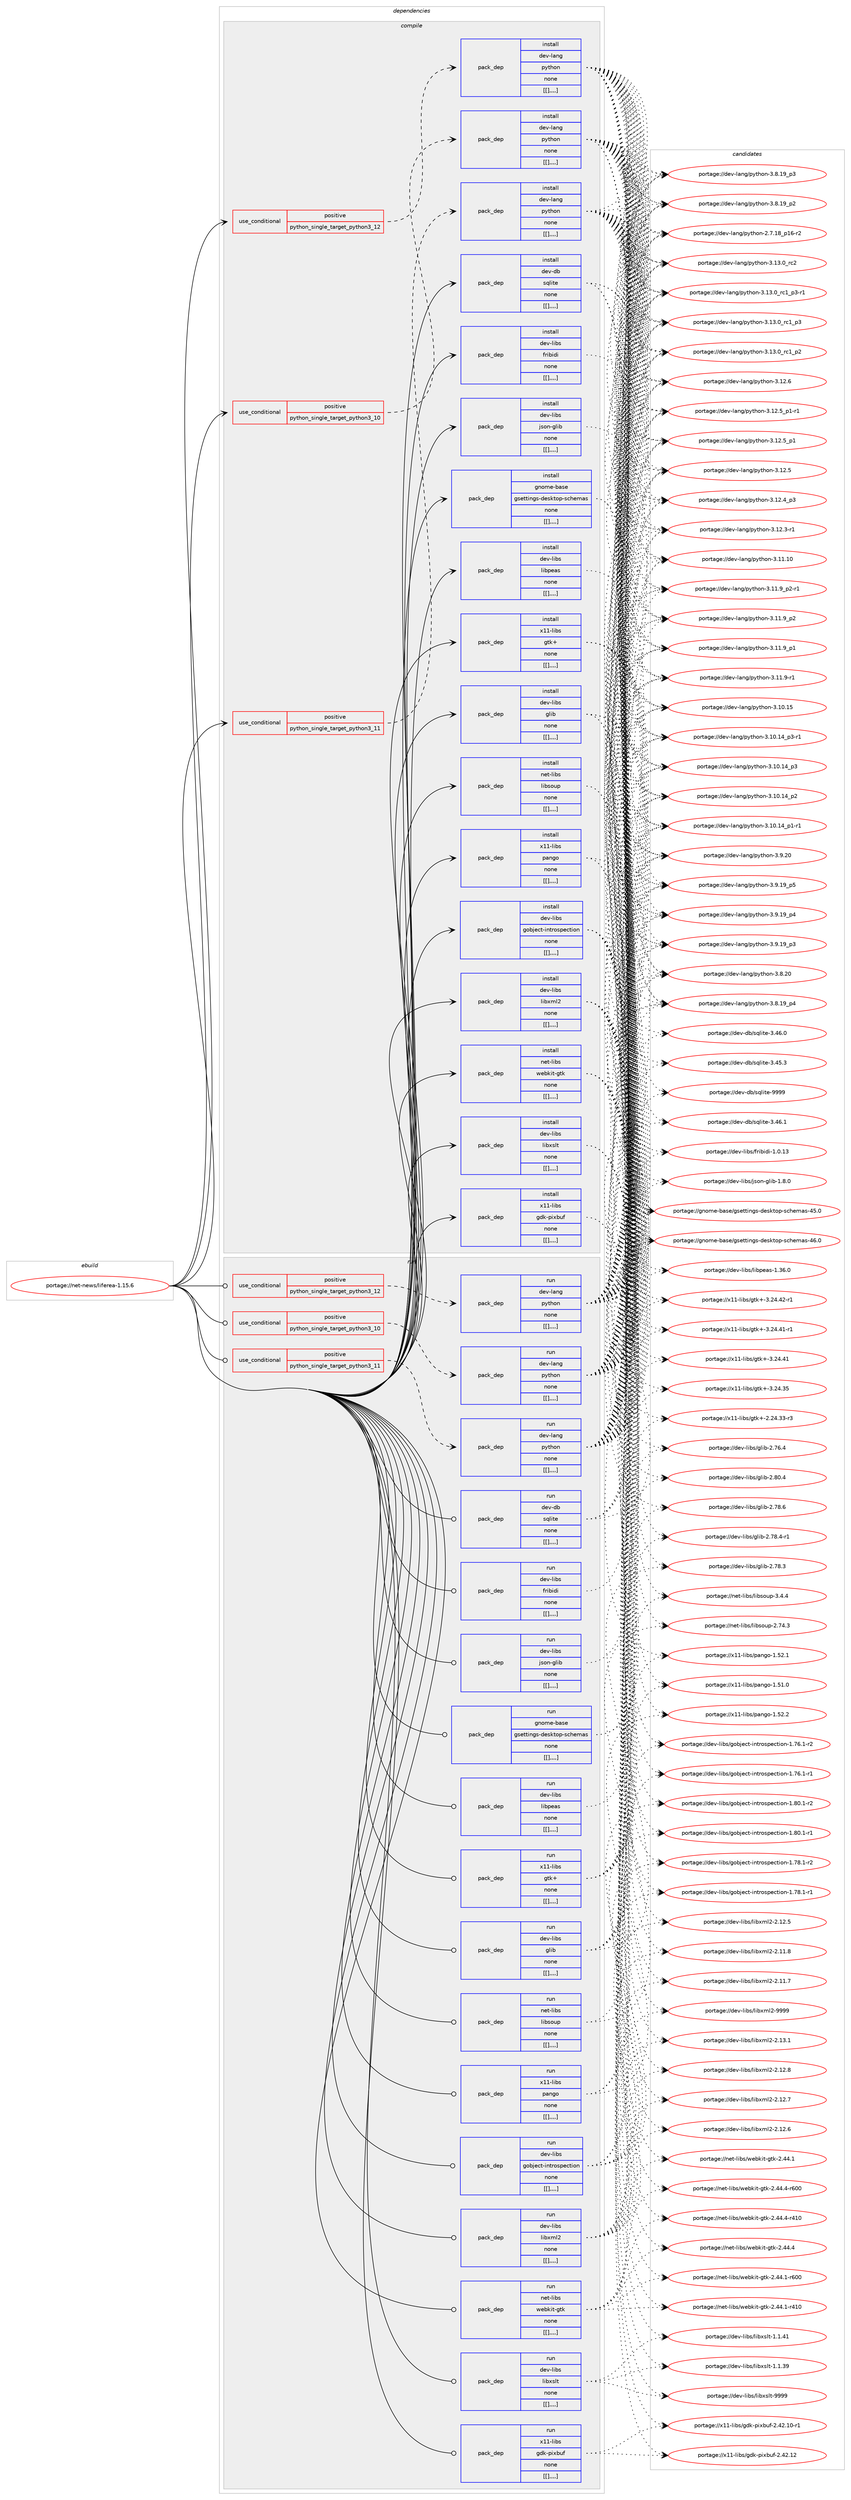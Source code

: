 digraph prolog {

# *************
# Graph options
# *************

newrank=true;
concentrate=true;
compound=true;
graph [rankdir=LR,fontname=Helvetica,fontsize=10,ranksep=1.5];#, ranksep=2.5, nodesep=0.2];
edge  [arrowhead=vee];
node  [fontname=Helvetica,fontsize=10];

# **********
# The ebuild
# **********

subgraph cluster_leftcol {
color=gray;
label=<<i>ebuild</i>>;
id [label="portage://net-news/liferea-1.15.6", color=red, width=4, href="../net-news/liferea-1.15.6.svg"];
}

# ****************
# The dependencies
# ****************

subgraph cluster_midcol {
color=gray;
label=<<i>dependencies</i>>;
subgraph cluster_compile {
fillcolor="#eeeeee";
style=filled;
label=<<i>compile</i>>;
subgraph cond104014 {
dependency396035 [label=<<TABLE BORDER="0" CELLBORDER="1" CELLSPACING="0" CELLPADDING="4"><TR><TD ROWSPAN="3" CELLPADDING="10">use_conditional</TD></TR><TR><TD>positive</TD></TR><TR><TD>python_single_target_python3_10</TD></TR></TABLE>>, shape=none, color=red];
subgraph pack289117 {
dependency396036 [label=<<TABLE BORDER="0" CELLBORDER="1" CELLSPACING="0" CELLPADDING="4" WIDTH="220"><TR><TD ROWSPAN="6" CELLPADDING="30">pack_dep</TD></TR><TR><TD WIDTH="110">install</TD></TR><TR><TD>dev-lang</TD></TR><TR><TD>python</TD></TR><TR><TD>none</TD></TR><TR><TD>[[],,,,]</TD></TR></TABLE>>, shape=none, color=blue];
}
dependency396035:e -> dependency396036:w [weight=20,style="dashed",arrowhead="vee"];
}
id:e -> dependency396035:w [weight=20,style="solid",arrowhead="vee"];
subgraph cond104015 {
dependency396037 [label=<<TABLE BORDER="0" CELLBORDER="1" CELLSPACING="0" CELLPADDING="4"><TR><TD ROWSPAN="3" CELLPADDING="10">use_conditional</TD></TR><TR><TD>positive</TD></TR><TR><TD>python_single_target_python3_11</TD></TR></TABLE>>, shape=none, color=red];
subgraph pack289118 {
dependency396038 [label=<<TABLE BORDER="0" CELLBORDER="1" CELLSPACING="0" CELLPADDING="4" WIDTH="220"><TR><TD ROWSPAN="6" CELLPADDING="30">pack_dep</TD></TR><TR><TD WIDTH="110">install</TD></TR><TR><TD>dev-lang</TD></TR><TR><TD>python</TD></TR><TR><TD>none</TD></TR><TR><TD>[[],,,,]</TD></TR></TABLE>>, shape=none, color=blue];
}
dependency396037:e -> dependency396038:w [weight=20,style="dashed",arrowhead="vee"];
}
id:e -> dependency396037:w [weight=20,style="solid",arrowhead="vee"];
subgraph cond104016 {
dependency396039 [label=<<TABLE BORDER="0" CELLBORDER="1" CELLSPACING="0" CELLPADDING="4"><TR><TD ROWSPAN="3" CELLPADDING="10">use_conditional</TD></TR><TR><TD>positive</TD></TR><TR><TD>python_single_target_python3_12</TD></TR></TABLE>>, shape=none, color=red];
subgraph pack289119 {
dependency396040 [label=<<TABLE BORDER="0" CELLBORDER="1" CELLSPACING="0" CELLPADDING="4" WIDTH="220"><TR><TD ROWSPAN="6" CELLPADDING="30">pack_dep</TD></TR><TR><TD WIDTH="110">install</TD></TR><TR><TD>dev-lang</TD></TR><TR><TD>python</TD></TR><TR><TD>none</TD></TR><TR><TD>[[],,,,]</TD></TR></TABLE>>, shape=none, color=blue];
}
dependency396039:e -> dependency396040:w [weight=20,style="dashed",arrowhead="vee"];
}
id:e -> dependency396039:w [weight=20,style="solid",arrowhead="vee"];
subgraph pack289120 {
dependency396041 [label=<<TABLE BORDER="0" CELLBORDER="1" CELLSPACING="0" CELLPADDING="4" WIDTH="220"><TR><TD ROWSPAN="6" CELLPADDING="30">pack_dep</TD></TR><TR><TD WIDTH="110">install</TD></TR><TR><TD>dev-db</TD></TR><TR><TD>sqlite</TD></TR><TR><TD>none</TD></TR><TR><TD>[[],,,,]</TD></TR></TABLE>>, shape=none, color=blue];
}
id:e -> dependency396041:w [weight=20,style="solid",arrowhead="vee"];
subgraph pack289121 {
dependency396042 [label=<<TABLE BORDER="0" CELLBORDER="1" CELLSPACING="0" CELLPADDING="4" WIDTH="220"><TR><TD ROWSPAN="6" CELLPADDING="30">pack_dep</TD></TR><TR><TD WIDTH="110">install</TD></TR><TR><TD>dev-libs</TD></TR><TR><TD>fribidi</TD></TR><TR><TD>none</TD></TR><TR><TD>[[],,,,]</TD></TR></TABLE>>, shape=none, color=blue];
}
id:e -> dependency396042:w [weight=20,style="solid",arrowhead="vee"];
subgraph pack289122 {
dependency396043 [label=<<TABLE BORDER="0" CELLBORDER="1" CELLSPACING="0" CELLPADDING="4" WIDTH="220"><TR><TD ROWSPAN="6" CELLPADDING="30">pack_dep</TD></TR><TR><TD WIDTH="110">install</TD></TR><TR><TD>dev-libs</TD></TR><TR><TD>glib</TD></TR><TR><TD>none</TD></TR><TR><TD>[[],,,,]</TD></TR></TABLE>>, shape=none, color=blue];
}
id:e -> dependency396043:w [weight=20,style="solid",arrowhead="vee"];
subgraph pack289123 {
dependency396044 [label=<<TABLE BORDER="0" CELLBORDER="1" CELLSPACING="0" CELLPADDING="4" WIDTH="220"><TR><TD ROWSPAN="6" CELLPADDING="30">pack_dep</TD></TR><TR><TD WIDTH="110">install</TD></TR><TR><TD>dev-libs</TD></TR><TR><TD>gobject-introspection</TD></TR><TR><TD>none</TD></TR><TR><TD>[[],,,,]</TD></TR></TABLE>>, shape=none, color=blue];
}
id:e -> dependency396044:w [weight=20,style="solid",arrowhead="vee"];
subgraph pack289124 {
dependency396045 [label=<<TABLE BORDER="0" CELLBORDER="1" CELLSPACING="0" CELLPADDING="4" WIDTH="220"><TR><TD ROWSPAN="6" CELLPADDING="30">pack_dep</TD></TR><TR><TD WIDTH="110">install</TD></TR><TR><TD>dev-libs</TD></TR><TR><TD>json-glib</TD></TR><TR><TD>none</TD></TR><TR><TD>[[],,,,]</TD></TR></TABLE>>, shape=none, color=blue];
}
id:e -> dependency396045:w [weight=20,style="solid",arrowhead="vee"];
subgraph pack289125 {
dependency396046 [label=<<TABLE BORDER="0" CELLBORDER="1" CELLSPACING="0" CELLPADDING="4" WIDTH="220"><TR><TD ROWSPAN="6" CELLPADDING="30">pack_dep</TD></TR><TR><TD WIDTH="110">install</TD></TR><TR><TD>dev-libs</TD></TR><TR><TD>libpeas</TD></TR><TR><TD>none</TD></TR><TR><TD>[[],,,,]</TD></TR></TABLE>>, shape=none, color=blue];
}
id:e -> dependency396046:w [weight=20,style="solid",arrowhead="vee"];
subgraph pack289126 {
dependency396047 [label=<<TABLE BORDER="0" CELLBORDER="1" CELLSPACING="0" CELLPADDING="4" WIDTH="220"><TR><TD ROWSPAN="6" CELLPADDING="30">pack_dep</TD></TR><TR><TD WIDTH="110">install</TD></TR><TR><TD>dev-libs</TD></TR><TR><TD>libxml2</TD></TR><TR><TD>none</TD></TR><TR><TD>[[],,,,]</TD></TR></TABLE>>, shape=none, color=blue];
}
id:e -> dependency396047:w [weight=20,style="solid",arrowhead="vee"];
subgraph pack289127 {
dependency396048 [label=<<TABLE BORDER="0" CELLBORDER="1" CELLSPACING="0" CELLPADDING="4" WIDTH="220"><TR><TD ROWSPAN="6" CELLPADDING="30">pack_dep</TD></TR><TR><TD WIDTH="110">install</TD></TR><TR><TD>dev-libs</TD></TR><TR><TD>libxslt</TD></TR><TR><TD>none</TD></TR><TR><TD>[[],,,,]</TD></TR></TABLE>>, shape=none, color=blue];
}
id:e -> dependency396048:w [weight=20,style="solid",arrowhead="vee"];
subgraph pack289128 {
dependency396049 [label=<<TABLE BORDER="0" CELLBORDER="1" CELLSPACING="0" CELLPADDING="4" WIDTH="220"><TR><TD ROWSPAN="6" CELLPADDING="30">pack_dep</TD></TR><TR><TD WIDTH="110">install</TD></TR><TR><TD>gnome-base</TD></TR><TR><TD>gsettings-desktop-schemas</TD></TR><TR><TD>none</TD></TR><TR><TD>[[],,,,]</TD></TR></TABLE>>, shape=none, color=blue];
}
id:e -> dependency396049:w [weight=20,style="solid",arrowhead="vee"];
subgraph pack289129 {
dependency396050 [label=<<TABLE BORDER="0" CELLBORDER="1" CELLSPACING="0" CELLPADDING="4" WIDTH="220"><TR><TD ROWSPAN="6" CELLPADDING="30">pack_dep</TD></TR><TR><TD WIDTH="110">install</TD></TR><TR><TD>net-libs</TD></TR><TR><TD>libsoup</TD></TR><TR><TD>none</TD></TR><TR><TD>[[],,,,]</TD></TR></TABLE>>, shape=none, color=blue];
}
id:e -> dependency396050:w [weight=20,style="solid",arrowhead="vee"];
subgraph pack289130 {
dependency396051 [label=<<TABLE BORDER="0" CELLBORDER="1" CELLSPACING="0" CELLPADDING="4" WIDTH="220"><TR><TD ROWSPAN="6" CELLPADDING="30">pack_dep</TD></TR><TR><TD WIDTH="110">install</TD></TR><TR><TD>net-libs</TD></TR><TR><TD>webkit-gtk</TD></TR><TR><TD>none</TD></TR><TR><TD>[[],,,,]</TD></TR></TABLE>>, shape=none, color=blue];
}
id:e -> dependency396051:w [weight=20,style="solid",arrowhead="vee"];
subgraph pack289131 {
dependency396052 [label=<<TABLE BORDER="0" CELLBORDER="1" CELLSPACING="0" CELLPADDING="4" WIDTH="220"><TR><TD ROWSPAN="6" CELLPADDING="30">pack_dep</TD></TR><TR><TD WIDTH="110">install</TD></TR><TR><TD>x11-libs</TD></TR><TR><TD>gdk-pixbuf</TD></TR><TR><TD>none</TD></TR><TR><TD>[[],,,,]</TD></TR></TABLE>>, shape=none, color=blue];
}
id:e -> dependency396052:w [weight=20,style="solid",arrowhead="vee"];
subgraph pack289132 {
dependency396053 [label=<<TABLE BORDER="0" CELLBORDER="1" CELLSPACING="0" CELLPADDING="4" WIDTH="220"><TR><TD ROWSPAN="6" CELLPADDING="30">pack_dep</TD></TR><TR><TD WIDTH="110">install</TD></TR><TR><TD>x11-libs</TD></TR><TR><TD>gtk+</TD></TR><TR><TD>none</TD></TR><TR><TD>[[],,,,]</TD></TR></TABLE>>, shape=none, color=blue];
}
id:e -> dependency396053:w [weight=20,style="solid",arrowhead="vee"];
subgraph pack289133 {
dependency396054 [label=<<TABLE BORDER="0" CELLBORDER="1" CELLSPACING="0" CELLPADDING="4" WIDTH="220"><TR><TD ROWSPAN="6" CELLPADDING="30">pack_dep</TD></TR><TR><TD WIDTH="110">install</TD></TR><TR><TD>x11-libs</TD></TR><TR><TD>pango</TD></TR><TR><TD>none</TD></TR><TR><TD>[[],,,,]</TD></TR></TABLE>>, shape=none, color=blue];
}
id:e -> dependency396054:w [weight=20,style="solid",arrowhead="vee"];
}
subgraph cluster_compileandrun {
fillcolor="#eeeeee";
style=filled;
label=<<i>compile and run</i>>;
}
subgraph cluster_run {
fillcolor="#eeeeee";
style=filled;
label=<<i>run</i>>;
subgraph cond104017 {
dependency396055 [label=<<TABLE BORDER="0" CELLBORDER="1" CELLSPACING="0" CELLPADDING="4"><TR><TD ROWSPAN="3" CELLPADDING="10">use_conditional</TD></TR><TR><TD>positive</TD></TR><TR><TD>python_single_target_python3_10</TD></TR></TABLE>>, shape=none, color=red];
subgraph pack289134 {
dependency396056 [label=<<TABLE BORDER="0" CELLBORDER="1" CELLSPACING="0" CELLPADDING="4" WIDTH="220"><TR><TD ROWSPAN="6" CELLPADDING="30">pack_dep</TD></TR><TR><TD WIDTH="110">run</TD></TR><TR><TD>dev-lang</TD></TR><TR><TD>python</TD></TR><TR><TD>none</TD></TR><TR><TD>[[],,,,]</TD></TR></TABLE>>, shape=none, color=blue];
}
dependency396055:e -> dependency396056:w [weight=20,style="dashed",arrowhead="vee"];
}
id:e -> dependency396055:w [weight=20,style="solid",arrowhead="odot"];
subgraph cond104018 {
dependency396057 [label=<<TABLE BORDER="0" CELLBORDER="1" CELLSPACING="0" CELLPADDING="4"><TR><TD ROWSPAN="3" CELLPADDING="10">use_conditional</TD></TR><TR><TD>positive</TD></TR><TR><TD>python_single_target_python3_11</TD></TR></TABLE>>, shape=none, color=red];
subgraph pack289135 {
dependency396058 [label=<<TABLE BORDER="0" CELLBORDER="1" CELLSPACING="0" CELLPADDING="4" WIDTH="220"><TR><TD ROWSPAN="6" CELLPADDING="30">pack_dep</TD></TR><TR><TD WIDTH="110">run</TD></TR><TR><TD>dev-lang</TD></TR><TR><TD>python</TD></TR><TR><TD>none</TD></TR><TR><TD>[[],,,,]</TD></TR></TABLE>>, shape=none, color=blue];
}
dependency396057:e -> dependency396058:w [weight=20,style="dashed",arrowhead="vee"];
}
id:e -> dependency396057:w [weight=20,style="solid",arrowhead="odot"];
subgraph cond104019 {
dependency396059 [label=<<TABLE BORDER="0" CELLBORDER="1" CELLSPACING="0" CELLPADDING="4"><TR><TD ROWSPAN="3" CELLPADDING="10">use_conditional</TD></TR><TR><TD>positive</TD></TR><TR><TD>python_single_target_python3_12</TD></TR></TABLE>>, shape=none, color=red];
subgraph pack289136 {
dependency396060 [label=<<TABLE BORDER="0" CELLBORDER="1" CELLSPACING="0" CELLPADDING="4" WIDTH="220"><TR><TD ROWSPAN="6" CELLPADDING="30">pack_dep</TD></TR><TR><TD WIDTH="110">run</TD></TR><TR><TD>dev-lang</TD></TR><TR><TD>python</TD></TR><TR><TD>none</TD></TR><TR><TD>[[],,,,]</TD></TR></TABLE>>, shape=none, color=blue];
}
dependency396059:e -> dependency396060:w [weight=20,style="dashed",arrowhead="vee"];
}
id:e -> dependency396059:w [weight=20,style="solid",arrowhead="odot"];
subgraph pack289137 {
dependency396061 [label=<<TABLE BORDER="0" CELLBORDER="1" CELLSPACING="0" CELLPADDING="4" WIDTH="220"><TR><TD ROWSPAN="6" CELLPADDING="30">pack_dep</TD></TR><TR><TD WIDTH="110">run</TD></TR><TR><TD>dev-db</TD></TR><TR><TD>sqlite</TD></TR><TR><TD>none</TD></TR><TR><TD>[[],,,,]</TD></TR></TABLE>>, shape=none, color=blue];
}
id:e -> dependency396061:w [weight=20,style="solid",arrowhead="odot"];
subgraph pack289138 {
dependency396062 [label=<<TABLE BORDER="0" CELLBORDER="1" CELLSPACING="0" CELLPADDING="4" WIDTH="220"><TR><TD ROWSPAN="6" CELLPADDING="30">pack_dep</TD></TR><TR><TD WIDTH="110">run</TD></TR><TR><TD>dev-libs</TD></TR><TR><TD>fribidi</TD></TR><TR><TD>none</TD></TR><TR><TD>[[],,,,]</TD></TR></TABLE>>, shape=none, color=blue];
}
id:e -> dependency396062:w [weight=20,style="solid",arrowhead="odot"];
subgraph pack289139 {
dependency396063 [label=<<TABLE BORDER="0" CELLBORDER="1" CELLSPACING="0" CELLPADDING="4" WIDTH="220"><TR><TD ROWSPAN="6" CELLPADDING="30">pack_dep</TD></TR><TR><TD WIDTH="110">run</TD></TR><TR><TD>dev-libs</TD></TR><TR><TD>glib</TD></TR><TR><TD>none</TD></TR><TR><TD>[[],,,,]</TD></TR></TABLE>>, shape=none, color=blue];
}
id:e -> dependency396063:w [weight=20,style="solid",arrowhead="odot"];
subgraph pack289140 {
dependency396064 [label=<<TABLE BORDER="0" CELLBORDER="1" CELLSPACING="0" CELLPADDING="4" WIDTH="220"><TR><TD ROWSPAN="6" CELLPADDING="30">pack_dep</TD></TR><TR><TD WIDTH="110">run</TD></TR><TR><TD>dev-libs</TD></TR><TR><TD>gobject-introspection</TD></TR><TR><TD>none</TD></TR><TR><TD>[[],,,,]</TD></TR></TABLE>>, shape=none, color=blue];
}
id:e -> dependency396064:w [weight=20,style="solid",arrowhead="odot"];
subgraph pack289141 {
dependency396065 [label=<<TABLE BORDER="0" CELLBORDER="1" CELLSPACING="0" CELLPADDING="4" WIDTH="220"><TR><TD ROWSPAN="6" CELLPADDING="30">pack_dep</TD></TR><TR><TD WIDTH="110">run</TD></TR><TR><TD>dev-libs</TD></TR><TR><TD>json-glib</TD></TR><TR><TD>none</TD></TR><TR><TD>[[],,,,]</TD></TR></TABLE>>, shape=none, color=blue];
}
id:e -> dependency396065:w [weight=20,style="solid",arrowhead="odot"];
subgraph pack289142 {
dependency396066 [label=<<TABLE BORDER="0" CELLBORDER="1" CELLSPACING="0" CELLPADDING="4" WIDTH="220"><TR><TD ROWSPAN="6" CELLPADDING="30">pack_dep</TD></TR><TR><TD WIDTH="110">run</TD></TR><TR><TD>dev-libs</TD></TR><TR><TD>libpeas</TD></TR><TR><TD>none</TD></TR><TR><TD>[[],,,,]</TD></TR></TABLE>>, shape=none, color=blue];
}
id:e -> dependency396066:w [weight=20,style="solid",arrowhead="odot"];
subgraph pack289143 {
dependency396067 [label=<<TABLE BORDER="0" CELLBORDER="1" CELLSPACING="0" CELLPADDING="4" WIDTH="220"><TR><TD ROWSPAN="6" CELLPADDING="30">pack_dep</TD></TR><TR><TD WIDTH="110">run</TD></TR><TR><TD>dev-libs</TD></TR><TR><TD>libxml2</TD></TR><TR><TD>none</TD></TR><TR><TD>[[],,,,]</TD></TR></TABLE>>, shape=none, color=blue];
}
id:e -> dependency396067:w [weight=20,style="solid",arrowhead="odot"];
subgraph pack289144 {
dependency396068 [label=<<TABLE BORDER="0" CELLBORDER="1" CELLSPACING="0" CELLPADDING="4" WIDTH="220"><TR><TD ROWSPAN="6" CELLPADDING="30">pack_dep</TD></TR><TR><TD WIDTH="110">run</TD></TR><TR><TD>dev-libs</TD></TR><TR><TD>libxslt</TD></TR><TR><TD>none</TD></TR><TR><TD>[[],,,,]</TD></TR></TABLE>>, shape=none, color=blue];
}
id:e -> dependency396068:w [weight=20,style="solid",arrowhead="odot"];
subgraph pack289145 {
dependency396069 [label=<<TABLE BORDER="0" CELLBORDER="1" CELLSPACING="0" CELLPADDING="4" WIDTH="220"><TR><TD ROWSPAN="6" CELLPADDING="30">pack_dep</TD></TR><TR><TD WIDTH="110">run</TD></TR><TR><TD>gnome-base</TD></TR><TR><TD>gsettings-desktop-schemas</TD></TR><TR><TD>none</TD></TR><TR><TD>[[],,,,]</TD></TR></TABLE>>, shape=none, color=blue];
}
id:e -> dependency396069:w [weight=20,style="solid",arrowhead="odot"];
subgraph pack289146 {
dependency396070 [label=<<TABLE BORDER="0" CELLBORDER="1" CELLSPACING="0" CELLPADDING="4" WIDTH="220"><TR><TD ROWSPAN="6" CELLPADDING="30">pack_dep</TD></TR><TR><TD WIDTH="110">run</TD></TR><TR><TD>net-libs</TD></TR><TR><TD>libsoup</TD></TR><TR><TD>none</TD></TR><TR><TD>[[],,,,]</TD></TR></TABLE>>, shape=none, color=blue];
}
id:e -> dependency396070:w [weight=20,style="solid",arrowhead="odot"];
subgraph pack289147 {
dependency396071 [label=<<TABLE BORDER="0" CELLBORDER="1" CELLSPACING="0" CELLPADDING="4" WIDTH="220"><TR><TD ROWSPAN="6" CELLPADDING="30">pack_dep</TD></TR><TR><TD WIDTH="110">run</TD></TR><TR><TD>net-libs</TD></TR><TR><TD>webkit-gtk</TD></TR><TR><TD>none</TD></TR><TR><TD>[[],,,,]</TD></TR></TABLE>>, shape=none, color=blue];
}
id:e -> dependency396071:w [weight=20,style="solid",arrowhead="odot"];
subgraph pack289148 {
dependency396072 [label=<<TABLE BORDER="0" CELLBORDER="1" CELLSPACING="0" CELLPADDING="4" WIDTH="220"><TR><TD ROWSPAN="6" CELLPADDING="30">pack_dep</TD></TR><TR><TD WIDTH="110">run</TD></TR><TR><TD>x11-libs</TD></TR><TR><TD>gdk-pixbuf</TD></TR><TR><TD>none</TD></TR><TR><TD>[[],,,,]</TD></TR></TABLE>>, shape=none, color=blue];
}
id:e -> dependency396072:w [weight=20,style="solid",arrowhead="odot"];
subgraph pack289149 {
dependency396073 [label=<<TABLE BORDER="0" CELLBORDER="1" CELLSPACING="0" CELLPADDING="4" WIDTH="220"><TR><TD ROWSPAN="6" CELLPADDING="30">pack_dep</TD></TR><TR><TD WIDTH="110">run</TD></TR><TR><TD>x11-libs</TD></TR><TR><TD>gtk+</TD></TR><TR><TD>none</TD></TR><TR><TD>[[],,,,]</TD></TR></TABLE>>, shape=none, color=blue];
}
id:e -> dependency396073:w [weight=20,style="solid",arrowhead="odot"];
subgraph pack289150 {
dependency396074 [label=<<TABLE BORDER="0" CELLBORDER="1" CELLSPACING="0" CELLPADDING="4" WIDTH="220"><TR><TD ROWSPAN="6" CELLPADDING="30">pack_dep</TD></TR><TR><TD WIDTH="110">run</TD></TR><TR><TD>x11-libs</TD></TR><TR><TD>pango</TD></TR><TR><TD>none</TD></TR><TR><TD>[[],,,,]</TD></TR></TABLE>>, shape=none, color=blue];
}
id:e -> dependency396074:w [weight=20,style="solid",arrowhead="odot"];
}
}

# **************
# The candidates
# **************

subgraph cluster_choices {
rank=same;
color=gray;
label=<<i>candidates</i>>;

subgraph choice289117 {
color=black;
nodesep=1;
choice10010111845108971101034711212111610411111045514649514648951149950 [label="portage://dev-lang/python-3.13.0_rc2", color=red, width=4,href="../dev-lang/python-3.13.0_rc2.svg"];
choice1001011184510897110103471121211161041111104551464951464895114994995112514511449 [label="portage://dev-lang/python-3.13.0_rc1_p3-r1", color=red, width=4,href="../dev-lang/python-3.13.0_rc1_p3-r1.svg"];
choice100101118451089711010347112121116104111110455146495146489511499499511251 [label="portage://dev-lang/python-3.13.0_rc1_p3", color=red, width=4,href="../dev-lang/python-3.13.0_rc1_p3.svg"];
choice100101118451089711010347112121116104111110455146495146489511499499511250 [label="portage://dev-lang/python-3.13.0_rc1_p2", color=red, width=4,href="../dev-lang/python-3.13.0_rc1_p2.svg"];
choice10010111845108971101034711212111610411111045514649504654 [label="portage://dev-lang/python-3.12.6", color=red, width=4,href="../dev-lang/python-3.12.6.svg"];
choice1001011184510897110103471121211161041111104551464950465395112494511449 [label="portage://dev-lang/python-3.12.5_p1-r1", color=red, width=4,href="../dev-lang/python-3.12.5_p1-r1.svg"];
choice100101118451089711010347112121116104111110455146495046539511249 [label="portage://dev-lang/python-3.12.5_p1", color=red, width=4,href="../dev-lang/python-3.12.5_p1.svg"];
choice10010111845108971101034711212111610411111045514649504653 [label="portage://dev-lang/python-3.12.5", color=red, width=4,href="../dev-lang/python-3.12.5.svg"];
choice100101118451089711010347112121116104111110455146495046529511251 [label="portage://dev-lang/python-3.12.4_p3", color=red, width=4,href="../dev-lang/python-3.12.4_p3.svg"];
choice100101118451089711010347112121116104111110455146495046514511449 [label="portage://dev-lang/python-3.12.3-r1", color=red, width=4,href="../dev-lang/python-3.12.3-r1.svg"];
choice1001011184510897110103471121211161041111104551464949464948 [label="portage://dev-lang/python-3.11.10", color=red, width=4,href="../dev-lang/python-3.11.10.svg"];
choice1001011184510897110103471121211161041111104551464949465795112504511449 [label="portage://dev-lang/python-3.11.9_p2-r1", color=red, width=4,href="../dev-lang/python-3.11.9_p2-r1.svg"];
choice100101118451089711010347112121116104111110455146494946579511250 [label="portage://dev-lang/python-3.11.9_p2", color=red, width=4,href="../dev-lang/python-3.11.9_p2.svg"];
choice100101118451089711010347112121116104111110455146494946579511249 [label="portage://dev-lang/python-3.11.9_p1", color=red, width=4,href="../dev-lang/python-3.11.9_p1.svg"];
choice100101118451089711010347112121116104111110455146494946574511449 [label="portage://dev-lang/python-3.11.9-r1", color=red, width=4,href="../dev-lang/python-3.11.9-r1.svg"];
choice1001011184510897110103471121211161041111104551464948464953 [label="portage://dev-lang/python-3.10.15", color=red, width=4,href="../dev-lang/python-3.10.15.svg"];
choice100101118451089711010347112121116104111110455146494846495295112514511449 [label="portage://dev-lang/python-3.10.14_p3-r1", color=red, width=4,href="../dev-lang/python-3.10.14_p3-r1.svg"];
choice10010111845108971101034711212111610411111045514649484649529511251 [label="portage://dev-lang/python-3.10.14_p3", color=red, width=4,href="../dev-lang/python-3.10.14_p3.svg"];
choice10010111845108971101034711212111610411111045514649484649529511250 [label="portage://dev-lang/python-3.10.14_p2", color=red, width=4,href="../dev-lang/python-3.10.14_p2.svg"];
choice100101118451089711010347112121116104111110455146494846495295112494511449 [label="portage://dev-lang/python-3.10.14_p1-r1", color=red, width=4,href="../dev-lang/python-3.10.14_p1-r1.svg"];
choice10010111845108971101034711212111610411111045514657465048 [label="portage://dev-lang/python-3.9.20", color=red, width=4,href="../dev-lang/python-3.9.20.svg"];
choice100101118451089711010347112121116104111110455146574649579511253 [label="portage://dev-lang/python-3.9.19_p5", color=red, width=4,href="../dev-lang/python-3.9.19_p5.svg"];
choice100101118451089711010347112121116104111110455146574649579511252 [label="portage://dev-lang/python-3.9.19_p4", color=red, width=4,href="../dev-lang/python-3.9.19_p4.svg"];
choice100101118451089711010347112121116104111110455146574649579511251 [label="portage://dev-lang/python-3.9.19_p3", color=red, width=4,href="../dev-lang/python-3.9.19_p3.svg"];
choice10010111845108971101034711212111610411111045514656465048 [label="portage://dev-lang/python-3.8.20", color=red, width=4,href="../dev-lang/python-3.8.20.svg"];
choice100101118451089711010347112121116104111110455146564649579511252 [label="portage://dev-lang/python-3.8.19_p4", color=red, width=4,href="../dev-lang/python-3.8.19_p4.svg"];
choice100101118451089711010347112121116104111110455146564649579511251 [label="portage://dev-lang/python-3.8.19_p3", color=red, width=4,href="../dev-lang/python-3.8.19_p3.svg"];
choice100101118451089711010347112121116104111110455146564649579511250 [label="portage://dev-lang/python-3.8.19_p2", color=red, width=4,href="../dev-lang/python-3.8.19_p2.svg"];
choice100101118451089711010347112121116104111110455046554649569511249544511450 [label="portage://dev-lang/python-2.7.18_p16-r2", color=red, width=4,href="../dev-lang/python-2.7.18_p16-r2.svg"];
dependency396036:e -> choice10010111845108971101034711212111610411111045514649514648951149950:w [style=dotted,weight="100"];
dependency396036:e -> choice1001011184510897110103471121211161041111104551464951464895114994995112514511449:w [style=dotted,weight="100"];
dependency396036:e -> choice100101118451089711010347112121116104111110455146495146489511499499511251:w [style=dotted,weight="100"];
dependency396036:e -> choice100101118451089711010347112121116104111110455146495146489511499499511250:w [style=dotted,weight="100"];
dependency396036:e -> choice10010111845108971101034711212111610411111045514649504654:w [style=dotted,weight="100"];
dependency396036:e -> choice1001011184510897110103471121211161041111104551464950465395112494511449:w [style=dotted,weight="100"];
dependency396036:e -> choice100101118451089711010347112121116104111110455146495046539511249:w [style=dotted,weight="100"];
dependency396036:e -> choice10010111845108971101034711212111610411111045514649504653:w [style=dotted,weight="100"];
dependency396036:e -> choice100101118451089711010347112121116104111110455146495046529511251:w [style=dotted,weight="100"];
dependency396036:e -> choice100101118451089711010347112121116104111110455146495046514511449:w [style=dotted,weight="100"];
dependency396036:e -> choice1001011184510897110103471121211161041111104551464949464948:w [style=dotted,weight="100"];
dependency396036:e -> choice1001011184510897110103471121211161041111104551464949465795112504511449:w [style=dotted,weight="100"];
dependency396036:e -> choice100101118451089711010347112121116104111110455146494946579511250:w [style=dotted,weight="100"];
dependency396036:e -> choice100101118451089711010347112121116104111110455146494946579511249:w [style=dotted,weight="100"];
dependency396036:e -> choice100101118451089711010347112121116104111110455146494946574511449:w [style=dotted,weight="100"];
dependency396036:e -> choice1001011184510897110103471121211161041111104551464948464953:w [style=dotted,weight="100"];
dependency396036:e -> choice100101118451089711010347112121116104111110455146494846495295112514511449:w [style=dotted,weight="100"];
dependency396036:e -> choice10010111845108971101034711212111610411111045514649484649529511251:w [style=dotted,weight="100"];
dependency396036:e -> choice10010111845108971101034711212111610411111045514649484649529511250:w [style=dotted,weight="100"];
dependency396036:e -> choice100101118451089711010347112121116104111110455146494846495295112494511449:w [style=dotted,weight="100"];
dependency396036:e -> choice10010111845108971101034711212111610411111045514657465048:w [style=dotted,weight="100"];
dependency396036:e -> choice100101118451089711010347112121116104111110455146574649579511253:w [style=dotted,weight="100"];
dependency396036:e -> choice100101118451089711010347112121116104111110455146574649579511252:w [style=dotted,weight="100"];
dependency396036:e -> choice100101118451089711010347112121116104111110455146574649579511251:w [style=dotted,weight="100"];
dependency396036:e -> choice10010111845108971101034711212111610411111045514656465048:w [style=dotted,weight="100"];
dependency396036:e -> choice100101118451089711010347112121116104111110455146564649579511252:w [style=dotted,weight="100"];
dependency396036:e -> choice100101118451089711010347112121116104111110455146564649579511251:w [style=dotted,weight="100"];
dependency396036:e -> choice100101118451089711010347112121116104111110455146564649579511250:w [style=dotted,weight="100"];
dependency396036:e -> choice100101118451089711010347112121116104111110455046554649569511249544511450:w [style=dotted,weight="100"];
}
subgraph choice289118 {
color=black;
nodesep=1;
choice10010111845108971101034711212111610411111045514649514648951149950 [label="portage://dev-lang/python-3.13.0_rc2", color=red, width=4,href="../dev-lang/python-3.13.0_rc2.svg"];
choice1001011184510897110103471121211161041111104551464951464895114994995112514511449 [label="portage://dev-lang/python-3.13.0_rc1_p3-r1", color=red, width=4,href="../dev-lang/python-3.13.0_rc1_p3-r1.svg"];
choice100101118451089711010347112121116104111110455146495146489511499499511251 [label="portage://dev-lang/python-3.13.0_rc1_p3", color=red, width=4,href="../dev-lang/python-3.13.0_rc1_p3.svg"];
choice100101118451089711010347112121116104111110455146495146489511499499511250 [label="portage://dev-lang/python-3.13.0_rc1_p2", color=red, width=4,href="../dev-lang/python-3.13.0_rc1_p2.svg"];
choice10010111845108971101034711212111610411111045514649504654 [label="portage://dev-lang/python-3.12.6", color=red, width=4,href="../dev-lang/python-3.12.6.svg"];
choice1001011184510897110103471121211161041111104551464950465395112494511449 [label="portage://dev-lang/python-3.12.5_p1-r1", color=red, width=4,href="../dev-lang/python-3.12.5_p1-r1.svg"];
choice100101118451089711010347112121116104111110455146495046539511249 [label="portage://dev-lang/python-3.12.5_p1", color=red, width=4,href="../dev-lang/python-3.12.5_p1.svg"];
choice10010111845108971101034711212111610411111045514649504653 [label="portage://dev-lang/python-3.12.5", color=red, width=4,href="../dev-lang/python-3.12.5.svg"];
choice100101118451089711010347112121116104111110455146495046529511251 [label="portage://dev-lang/python-3.12.4_p3", color=red, width=4,href="../dev-lang/python-3.12.4_p3.svg"];
choice100101118451089711010347112121116104111110455146495046514511449 [label="portage://dev-lang/python-3.12.3-r1", color=red, width=4,href="../dev-lang/python-3.12.3-r1.svg"];
choice1001011184510897110103471121211161041111104551464949464948 [label="portage://dev-lang/python-3.11.10", color=red, width=4,href="../dev-lang/python-3.11.10.svg"];
choice1001011184510897110103471121211161041111104551464949465795112504511449 [label="portage://dev-lang/python-3.11.9_p2-r1", color=red, width=4,href="../dev-lang/python-3.11.9_p2-r1.svg"];
choice100101118451089711010347112121116104111110455146494946579511250 [label="portage://dev-lang/python-3.11.9_p2", color=red, width=4,href="../dev-lang/python-3.11.9_p2.svg"];
choice100101118451089711010347112121116104111110455146494946579511249 [label="portage://dev-lang/python-3.11.9_p1", color=red, width=4,href="../dev-lang/python-3.11.9_p1.svg"];
choice100101118451089711010347112121116104111110455146494946574511449 [label="portage://dev-lang/python-3.11.9-r1", color=red, width=4,href="../dev-lang/python-3.11.9-r1.svg"];
choice1001011184510897110103471121211161041111104551464948464953 [label="portage://dev-lang/python-3.10.15", color=red, width=4,href="../dev-lang/python-3.10.15.svg"];
choice100101118451089711010347112121116104111110455146494846495295112514511449 [label="portage://dev-lang/python-3.10.14_p3-r1", color=red, width=4,href="../dev-lang/python-3.10.14_p3-r1.svg"];
choice10010111845108971101034711212111610411111045514649484649529511251 [label="portage://dev-lang/python-3.10.14_p3", color=red, width=4,href="../dev-lang/python-3.10.14_p3.svg"];
choice10010111845108971101034711212111610411111045514649484649529511250 [label="portage://dev-lang/python-3.10.14_p2", color=red, width=4,href="../dev-lang/python-3.10.14_p2.svg"];
choice100101118451089711010347112121116104111110455146494846495295112494511449 [label="portage://dev-lang/python-3.10.14_p1-r1", color=red, width=4,href="../dev-lang/python-3.10.14_p1-r1.svg"];
choice10010111845108971101034711212111610411111045514657465048 [label="portage://dev-lang/python-3.9.20", color=red, width=4,href="../dev-lang/python-3.9.20.svg"];
choice100101118451089711010347112121116104111110455146574649579511253 [label="portage://dev-lang/python-3.9.19_p5", color=red, width=4,href="../dev-lang/python-3.9.19_p5.svg"];
choice100101118451089711010347112121116104111110455146574649579511252 [label="portage://dev-lang/python-3.9.19_p4", color=red, width=4,href="../dev-lang/python-3.9.19_p4.svg"];
choice100101118451089711010347112121116104111110455146574649579511251 [label="portage://dev-lang/python-3.9.19_p3", color=red, width=4,href="../dev-lang/python-3.9.19_p3.svg"];
choice10010111845108971101034711212111610411111045514656465048 [label="portage://dev-lang/python-3.8.20", color=red, width=4,href="../dev-lang/python-3.8.20.svg"];
choice100101118451089711010347112121116104111110455146564649579511252 [label="portage://dev-lang/python-3.8.19_p4", color=red, width=4,href="../dev-lang/python-3.8.19_p4.svg"];
choice100101118451089711010347112121116104111110455146564649579511251 [label="portage://dev-lang/python-3.8.19_p3", color=red, width=4,href="../dev-lang/python-3.8.19_p3.svg"];
choice100101118451089711010347112121116104111110455146564649579511250 [label="portage://dev-lang/python-3.8.19_p2", color=red, width=4,href="../dev-lang/python-3.8.19_p2.svg"];
choice100101118451089711010347112121116104111110455046554649569511249544511450 [label="portage://dev-lang/python-2.7.18_p16-r2", color=red, width=4,href="../dev-lang/python-2.7.18_p16-r2.svg"];
dependency396038:e -> choice10010111845108971101034711212111610411111045514649514648951149950:w [style=dotted,weight="100"];
dependency396038:e -> choice1001011184510897110103471121211161041111104551464951464895114994995112514511449:w [style=dotted,weight="100"];
dependency396038:e -> choice100101118451089711010347112121116104111110455146495146489511499499511251:w [style=dotted,weight="100"];
dependency396038:e -> choice100101118451089711010347112121116104111110455146495146489511499499511250:w [style=dotted,weight="100"];
dependency396038:e -> choice10010111845108971101034711212111610411111045514649504654:w [style=dotted,weight="100"];
dependency396038:e -> choice1001011184510897110103471121211161041111104551464950465395112494511449:w [style=dotted,weight="100"];
dependency396038:e -> choice100101118451089711010347112121116104111110455146495046539511249:w [style=dotted,weight="100"];
dependency396038:e -> choice10010111845108971101034711212111610411111045514649504653:w [style=dotted,weight="100"];
dependency396038:e -> choice100101118451089711010347112121116104111110455146495046529511251:w [style=dotted,weight="100"];
dependency396038:e -> choice100101118451089711010347112121116104111110455146495046514511449:w [style=dotted,weight="100"];
dependency396038:e -> choice1001011184510897110103471121211161041111104551464949464948:w [style=dotted,weight="100"];
dependency396038:e -> choice1001011184510897110103471121211161041111104551464949465795112504511449:w [style=dotted,weight="100"];
dependency396038:e -> choice100101118451089711010347112121116104111110455146494946579511250:w [style=dotted,weight="100"];
dependency396038:e -> choice100101118451089711010347112121116104111110455146494946579511249:w [style=dotted,weight="100"];
dependency396038:e -> choice100101118451089711010347112121116104111110455146494946574511449:w [style=dotted,weight="100"];
dependency396038:e -> choice1001011184510897110103471121211161041111104551464948464953:w [style=dotted,weight="100"];
dependency396038:e -> choice100101118451089711010347112121116104111110455146494846495295112514511449:w [style=dotted,weight="100"];
dependency396038:e -> choice10010111845108971101034711212111610411111045514649484649529511251:w [style=dotted,weight="100"];
dependency396038:e -> choice10010111845108971101034711212111610411111045514649484649529511250:w [style=dotted,weight="100"];
dependency396038:e -> choice100101118451089711010347112121116104111110455146494846495295112494511449:w [style=dotted,weight="100"];
dependency396038:e -> choice10010111845108971101034711212111610411111045514657465048:w [style=dotted,weight="100"];
dependency396038:e -> choice100101118451089711010347112121116104111110455146574649579511253:w [style=dotted,weight="100"];
dependency396038:e -> choice100101118451089711010347112121116104111110455146574649579511252:w [style=dotted,weight="100"];
dependency396038:e -> choice100101118451089711010347112121116104111110455146574649579511251:w [style=dotted,weight="100"];
dependency396038:e -> choice10010111845108971101034711212111610411111045514656465048:w [style=dotted,weight="100"];
dependency396038:e -> choice100101118451089711010347112121116104111110455146564649579511252:w [style=dotted,weight="100"];
dependency396038:e -> choice100101118451089711010347112121116104111110455146564649579511251:w [style=dotted,weight="100"];
dependency396038:e -> choice100101118451089711010347112121116104111110455146564649579511250:w [style=dotted,weight="100"];
dependency396038:e -> choice100101118451089711010347112121116104111110455046554649569511249544511450:w [style=dotted,weight="100"];
}
subgraph choice289119 {
color=black;
nodesep=1;
choice10010111845108971101034711212111610411111045514649514648951149950 [label="portage://dev-lang/python-3.13.0_rc2", color=red, width=4,href="../dev-lang/python-3.13.0_rc2.svg"];
choice1001011184510897110103471121211161041111104551464951464895114994995112514511449 [label="portage://dev-lang/python-3.13.0_rc1_p3-r1", color=red, width=4,href="../dev-lang/python-3.13.0_rc1_p3-r1.svg"];
choice100101118451089711010347112121116104111110455146495146489511499499511251 [label="portage://dev-lang/python-3.13.0_rc1_p3", color=red, width=4,href="../dev-lang/python-3.13.0_rc1_p3.svg"];
choice100101118451089711010347112121116104111110455146495146489511499499511250 [label="portage://dev-lang/python-3.13.0_rc1_p2", color=red, width=4,href="../dev-lang/python-3.13.0_rc1_p2.svg"];
choice10010111845108971101034711212111610411111045514649504654 [label="portage://dev-lang/python-3.12.6", color=red, width=4,href="../dev-lang/python-3.12.6.svg"];
choice1001011184510897110103471121211161041111104551464950465395112494511449 [label="portage://dev-lang/python-3.12.5_p1-r1", color=red, width=4,href="../dev-lang/python-3.12.5_p1-r1.svg"];
choice100101118451089711010347112121116104111110455146495046539511249 [label="portage://dev-lang/python-3.12.5_p1", color=red, width=4,href="../dev-lang/python-3.12.5_p1.svg"];
choice10010111845108971101034711212111610411111045514649504653 [label="portage://dev-lang/python-3.12.5", color=red, width=4,href="../dev-lang/python-3.12.5.svg"];
choice100101118451089711010347112121116104111110455146495046529511251 [label="portage://dev-lang/python-3.12.4_p3", color=red, width=4,href="../dev-lang/python-3.12.4_p3.svg"];
choice100101118451089711010347112121116104111110455146495046514511449 [label="portage://dev-lang/python-3.12.3-r1", color=red, width=4,href="../dev-lang/python-3.12.3-r1.svg"];
choice1001011184510897110103471121211161041111104551464949464948 [label="portage://dev-lang/python-3.11.10", color=red, width=4,href="../dev-lang/python-3.11.10.svg"];
choice1001011184510897110103471121211161041111104551464949465795112504511449 [label="portage://dev-lang/python-3.11.9_p2-r1", color=red, width=4,href="../dev-lang/python-3.11.9_p2-r1.svg"];
choice100101118451089711010347112121116104111110455146494946579511250 [label="portage://dev-lang/python-3.11.9_p2", color=red, width=4,href="../dev-lang/python-3.11.9_p2.svg"];
choice100101118451089711010347112121116104111110455146494946579511249 [label="portage://dev-lang/python-3.11.9_p1", color=red, width=4,href="../dev-lang/python-3.11.9_p1.svg"];
choice100101118451089711010347112121116104111110455146494946574511449 [label="portage://dev-lang/python-3.11.9-r1", color=red, width=4,href="../dev-lang/python-3.11.9-r1.svg"];
choice1001011184510897110103471121211161041111104551464948464953 [label="portage://dev-lang/python-3.10.15", color=red, width=4,href="../dev-lang/python-3.10.15.svg"];
choice100101118451089711010347112121116104111110455146494846495295112514511449 [label="portage://dev-lang/python-3.10.14_p3-r1", color=red, width=4,href="../dev-lang/python-3.10.14_p3-r1.svg"];
choice10010111845108971101034711212111610411111045514649484649529511251 [label="portage://dev-lang/python-3.10.14_p3", color=red, width=4,href="../dev-lang/python-3.10.14_p3.svg"];
choice10010111845108971101034711212111610411111045514649484649529511250 [label="portage://dev-lang/python-3.10.14_p2", color=red, width=4,href="../dev-lang/python-3.10.14_p2.svg"];
choice100101118451089711010347112121116104111110455146494846495295112494511449 [label="portage://dev-lang/python-3.10.14_p1-r1", color=red, width=4,href="../dev-lang/python-3.10.14_p1-r1.svg"];
choice10010111845108971101034711212111610411111045514657465048 [label="portage://dev-lang/python-3.9.20", color=red, width=4,href="../dev-lang/python-3.9.20.svg"];
choice100101118451089711010347112121116104111110455146574649579511253 [label="portage://dev-lang/python-3.9.19_p5", color=red, width=4,href="../dev-lang/python-3.9.19_p5.svg"];
choice100101118451089711010347112121116104111110455146574649579511252 [label="portage://dev-lang/python-3.9.19_p4", color=red, width=4,href="../dev-lang/python-3.9.19_p4.svg"];
choice100101118451089711010347112121116104111110455146574649579511251 [label="portage://dev-lang/python-3.9.19_p3", color=red, width=4,href="../dev-lang/python-3.9.19_p3.svg"];
choice10010111845108971101034711212111610411111045514656465048 [label="portage://dev-lang/python-3.8.20", color=red, width=4,href="../dev-lang/python-3.8.20.svg"];
choice100101118451089711010347112121116104111110455146564649579511252 [label="portage://dev-lang/python-3.8.19_p4", color=red, width=4,href="../dev-lang/python-3.8.19_p4.svg"];
choice100101118451089711010347112121116104111110455146564649579511251 [label="portage://dev-lang/python-3.8.19_p3", color=red, width=4,href="../dev-lang/python-3.8.19_p3.svg"];
choice100101118451089711010347112121116104111110455146564649579511250 [label="portage://dev-lang/python-3.8.19_p2", color=red, width=4,href="../dev-lang/python-3.8.19_p2.svg"];
choice100101118451089711010347112121116104111110455046554649569511249544511450 [label="portage://dev-lang/python-2.7.18_p16-r2", color=red, width=4,href="../dev-lang/python-2.7.18_p16-r2.svg"];
dependency396040:e -> choice10010111845108971101034711212111610411111045514649514648951149950:w [style=dotted,weight="100"];
dependency396040:e -> choice1001011184510897110103471121211161041111104551464951464895114994995112514511449:w [style=dotted,weight="100"];
dependency396040:e -> choice100101118451089711010347112121116104111110455146495146489511499499511251:w [style=dotted,weight="100"];
dependency396040:e -> choice100101118451089711010347112121116104111110455146495146489511499499511250:w [style=dotted,weight="100"];
dependency396040:e -> choice10010111845108971101034711212111610411111045514649504654:w [style=dotted,weight="100"];
dependency396040:e -> choice1001011184510897110103471121211161041111104551464950465395112494511449:w [style=dotted,weight="100"];
dependency396040:e -> choice100101118451089711010347112121116104111110455146495046539511249:w [style=dotted,weight="100"];
dependency396040:e -> choice10010111845108971101034711212111610411111045514649504653:w [style=dotted,weight="100"];
dependency396040:e -> choice100101118451089711010347112121116104111110455146495046529511251:w [style=dotted,weight="100"];
dependency396040:e -> choice100101118451089711010347112121116104111110455146495046514511449:w [style=dotted,weight="100"];
dependency396040:e -> choice1001011184510897110103471121211161041111104551464949464948:w [style=dotted,weight="100"];
dependency396040:e -> choice1001011184510897110103471121211161041111104551464949465795112504511449:w [style=dotted,weight="100"];
dependency396040:e -> choice100101118451089711010347112121116104111110455146494946579511250:w [style=dotted,weight="100"];
dependency396040:e -> choice100101118451089711010347112121116104111110455146494946579511249:w [style=dotted,weight="100"];
dependency396040:e -> choice100101118451089711010347112121116104111110455146494946574511449:w [style=dotted,weight="100"];
dependency396040:e -> choice1001011184510897110103471121211161041111104551464948464953:w [style=dotted,weight="100"];
dependency396040:e -> choice100101118451089711010347112121116104111110455146494846495295112514511449:w [style=dotted,weight="100"];
dependency396040:e -> choice10010111845108971101034711212111610411111045514649484649529511251:w [style=dotted,weight="100"];
dependency396040:e -> choice10010111845108971101034711212111610411111045514649484649529511250:w [style=dotted,weight="100"];
dependency396040:e -> choice100101118451089711010347112121116104111110455146494846495295112494511449:w [style=dotted,weight="100"];
dependency396040:e -> choice10010111845108971101034711212111610411111045514657465048:w [style=dotted,weight="100"];
dependency396040:e -> choice100101118451089711010347112121116104111110455146574649579511253:w [style=dotted,weight="100"];
dependency396040:e -> choice100101118451089711010347112121116104111110455146574649579511252:w [style=dotted,weight="100"];
dependency396040:e -> choice100101118451089711010347112121116104111110455146574649579511251:w [style=dotted,weight="100"];
dependency396040:e -> choice10010111845108971101034711212111610411111045514656465048:w [style=dotted,weight="100"];
dependency396040:e -> choice100101118451089711010347112121116104111110455146564649579511252:w [style=dotted,weight="100"];
dependency396040:e -> choice100101118451089711010347112121116104111110455146564649579511251:w [style=dotted,weight="100"];
dependency396040:e -> choice100101118451089711010347112121116104111110455146564649579511250:w [style=dotted,weight="100"];
dependency396040:e -> choice100101118451089711010347112121116104111110455046554649569511249544511450:w [style=dotted,weight="100"];
}
subgraph choice289120 {
color=black;
nodesep=1;
choice1001011184510098471151131081051161014557575757 [label="portage://dev-db/sqlite-9999", color=red, width=4,href="../dev-db/sqlite-9999.svg"];
choice10010111845100984711511310810511610145514652544649 [label="portage://dev-db/sqlite-3.46.1", color=red, width=4,href="../dev-db/sqlite-3.46.1.svg"];
choice10010111845100984711511310810511610145514652544648 [label="portage://dev-db/sqlite-3.46.0", color=red, width=4,href="../dev-db/sqlite-3.46.0.svg"];
choice10010111845100984711511310810511610145514652534651 [label="portage://dev-db/sqlite-3.45.3", color=red, width=4,href="../dev-db/sqlite-3.45.3.svg"];
dependency396041:e -> choice1001011184510098471151131081051161014557575757:w [style=dotted,weight="100"];
dependency396041:e -> choice10010111845100984711511310810511610145514652544649:w [style=dotted,weight="100"];
dependency396041:e -> choice10010111845100984711511310810511610145514652544648:w [style=dotted,weight="100"];
dependency396041:e -> choice10010111845100984711511310810511610145514652534651:w [style=dotted,weight="100"];
}
subgraph choice289121 {
color=black;
nodesep=1;
choice1001011184510810598115471021141059810510010545494648464951 [label="portage://dev-libs/fribidi-1.0.13", color=red, width=4,href="../dev-libs/fribidi-1.0.13.svg"];
dependency396042:e -> choice1001011184510810598115471021141059810510010545494648464951:w [style=dotted,weight="100"];
}
subgraph choice289122 {
color=black;
nodesep=1;
choice1001011184510810598115471031081059845504656484652 [label="portage://dev-libs/glib-2.80.4", color=red, width=4,href="../dev-libs/glib-2.80.4.svg"];
choice1001011184510810598115471031081059845504655564654 [label="portage://dev-libs/glib-2.78.6", color=red, width=4,href="../dev-libs/glib-2.78.6.svg"];
choice10010111845108105981154710310810598455046555646524511449 [label="portage://dev-libs/glib-2.78.4-r1", color=red, width=4,href="../dev-libs/glib-2.78.4-r1.svg"];
choice1001011184510810598115471031081059845504655564651 [label="portage://dev-libs/glib-2.78.3", color=red, width=4,href="../dev-libs/glib-2.78.3.svg"];
choice1001011184510810598115471031081059845504655544652 [label="portage://dev-libs/glib-2.76.4", color=red, width=4,href="../dev-libs/glib-2.76.4.svg"];
dependency396043:e -> choice1001011184510810598115471031081059845504656484652:w [style=dotted,weight="100"];
dependency396043:e -> choice1001011184510810598115471031081059845504655564654:w [style=dotted,weight="100"];
dependency396043:e -> choice10010111845108105981154710310810598455046555646524511449:w [style=dotted,weight="100"];
dependency396043:e -> choice1001011184510810598115471031081059845504655564651:w [style=dotted,weight="100"];
dependency396043:e -> choice1001011184510810598115471031081059845504655544652:w [style=dotted,weight="100"];
}
subgraph choice289123 {
color=black;
nodesep=1;
choice10010111845108105981154710311198106101991164510511011611411111511210199116105111110454946564846494511450 [label="portage://dev-libs/gobject-introspection-1.80.1-r2", color=red, width=4,href="../dev-libs/gobject-introspection-1.80.1-r2.svg"];
choice10010111845108105981154710311198106101991164510511011611411111511210199116105111110454946564846494511449 [label="portage://dev-libs/gobject-introspection-1.80.1-r1", color=red, width=4,href="../dev-libs/gobject-introspection-1.80.1-r1.svg"];
choice10010111845108105981154710311198106101991164510511011611411111511210199116105111110454946555646494511450 [label="portage://dev-libs/gobject-introspection-1.78.1-r2", color=red, width=4,href="../dev-libs/gobject-introspection-1.78.1-r2.svg"];
choice10010111845108105981154710311198106101991164510511011611411111511210199116105111110454946555646494511449 [label="portage://dev-libs/gobject-introspection-1.78.1-r1", color=red, width=4,href="../dev-libs/gobject-introspection-1.78.1-r1.svg"];
choice10010111845108105981154710311198106101991164510511011611411111511210199116105111110454946555446494511450 [label="portage://dev-libs/gobject-introspection-1.76.1-r2", color=red, width=4,href="../dev-libs/gobject-introspection-1.76.1-r2.svg"];
choice10010111845108105981154710311198106101991164510511011611411111511210199116105111110454946555446494511449 [label="portage://dev-libs/gobject-introspection-1.76.1-r1", color=red, width=4,href="../dev-libs/gobject-introspection-1.76.1-r1.svg"];
dependency396044:e -> choice10010111845108105981154710311198106101991164510511011611411111511210199116105111110454946564846494511450:w [style=dotted,weight="100"];
dependency396044:e -> choice10010111845108105981154710311198106101991164510511011611411111511210199116105111110454946564846494511449:w [style=dotted,weight="100"];
dependency396044:e -> choice10010111845108105981154710311198106101991164510511011611411111511210199116105111110454946555646494511450:w [style=dotted,weight="100"];
dependency396044:e -> choice10010111845108105981154710311198106101991164510511011611411111511210199116105111110454946555646494511449:w [style=dotted,weight="100"];
dependency396044:e -> choice10010111845108105981154710311198106101991164510511011611411111511210199116105111110454946555446494511450:w [style=dotted,weight="100"];
dependency396044:e -> choice10010111845108105981154710311198106101991164510511011611411111511210199116105111110454946555446494511449:w [style=dotted,weight="100"];
}
subgraph choice289124 {
color=black;
nodesep=1;
choice1001011184510810598115471061151111104510310810598454946564648 [label="portage://dev-libs/json-glib-1.8.0", color=red, width=4,href="../dev-libs/json-glib-1.8.0.svg"];
dependency396045:e -> choice1001011184510810598115471061151111104510310810598454946564648:w [style=dotted,weight="100"];
}
subgraph choice289125 {
color=black;
nodesep=1;
choice100101118451081059811547108105981121019711545494651544648 [label="portage://dev-libs/libpeas-1.36.0", color=red, width=4,href="../dev-libs/libpeas-1.36.0.svg"];
dependency396046:e -> choice100101118451081059811547108105981121019711545494651544648:w [style=dotted,weight="100"];
}
subgraph choice289126 {
color=black;
nodesep=1;
choice10010111845108105981154710810598120109108504557575757 [label="portage://dev-libs/libxml2-9999", color=red, width=4,href="../dev-libs/libxml2-9999.svg"];
choice100101118451081059811547108105981201091085045504649514649 [label="portage://dev-libs/libxml2-2.13.1", color=red, width=4,href="../dev-libs/libxml2-2.13.1.svg"];
choice100101118451081059811547108105981201091085045504649504656 [label="portage://dev-libs/libxml2-2.12.8", color=red, width=4,href="../dev-libs/libxml2-2.12.8.svg"];
choice100101118451081059811547108105981201091085045504649504655 [label="portage://dev-libs/libxml2-2.12.7", color=red, width=4,href="../dev-libs/libxml2-2.12.7.svg"];
choice100101118451081059811547108105981201091085045504649504654 [label="portage://dev-libs/libxml2-2.12.6", color=red, width=4,href="../dev-libs/libxml2-2.12.6.svg"];
choice100101118451081059811547108105981201091085045504649504653 [label="portage://dev-libs/libxml2-2.12.5", color=red, width=4,href="../dev-libs/libxml2-2.12.5.svg"];
choice100101118451081059811547108105981201091085045504649494656 [label="portage://dev-libs/libxml2-2.11.8", color=red, width=4,href="../dev-libs/libxml2-2.11.8.svg"];
choice100101118451081059811547108105981201091085045504649494655 [label="portage://dev-libs/libxml2-2.11.7", color=red, width=4,href="../dev-libs/libxml2-2.11.7.svg"];
dependency396047:e -> choice10010111845108105981154710810598120109108504557575757:w [style=dotted,weight="100"];
dependency396047:e -> choice100101118451081059811547108105981201091085045504649514649:w [style=dotted,weight="100"];
dependency396047:e -> choice100101118451081059811547108105981201091085045504649504656:w [style=dotted,weight="100"];
dependency396047:e -> choice100101118451081059811547108105981201091085045504649504655:w [style=dotted,weight="100"];
dependency396047:e -> choice100101118451081059811547108105981201091085045504649504654:w [style=dotted,weight="100"];
dependency396047:e -> choice100101118451081059811547108105981201091085045504649504653:w [style=dotted,weight="100"];
dependency396047:e -> choice100101118451081059811547108105981201091085045504649494656:w [style=dotted,weight="100"];
dependency396047:e -> choice100101118451081059811547108105981201091085045504649494655:w [style=dotted,weight="100"];
}
subgraph choice289127 {
color=black;
nodesep=1;
choice100101118451081059811547108105981201151081164557575757 [label="portage://dev-libs/libxslt-9999", color=red, width=4,href="../dev-libs/libxslt-9999.svg"];
choice1001011184510810598115471081059812011510811645494649465249 [label="portage://dev-libs/libxslt-1.1.41", color=red, width=4,href="../dev-libs/libxslt-1.1.41.svg"];
choice1001011184510810598115471081059812011510811645494649465157 [label="portage://dev-libs/libxslt-1.1.39", color=red, width=4,href="../dev-libs/libxslt-1.1.39.svg"];
dependency396048:e -> choice100101118451081059811547108105981201151081164557575757:w [style=dotted,weight="100"];
dependency396048:e -> choice1001011184510810598115471081059812011510811645494649465249:w [style=dotted,weight="100"];
dependency396048:e -> choice1001011184510810598115471081059812011510811645494649465157:w [style=dotted,weight="100"];
}
subgraph choice289128 {
color=black;
nodesep=1;
choice10311011110910145989711510147103115101116116105110103115451001011151071161111124511599104101109971154552544648 [label="portage://gnome-base/gsettings-desktop-schemas-46.0", color=red, width=4,href="../gnome-base/gsettings-desktop-schemas-46.0.svg"];
choice10311011110910145989711510147103115101116116105110103115451001011151071161111124511599104101109971154552534648 [label="portage://gnome-base/gsettings-desktop-schemas-45.0", color=red, width=4,href="../gnome-base/gsettings-desktop-schemas-45.0.svg"];
dependency396049:e -> choice10311011110910145989711510147103115101116116105110103115451001011151071161111124511599104101109971154552544648:w [style=dotted,weight="100"];
dependency396049:e -> choice10311011110910145989711510147103115101116116105110103115451001011151071161111124511599104101109971154552534648:w [style=dotted,weight="100"];
}
subgraph choice289129 {
color=black;
nodesep=1;
choice11010111645108105981154710810598115111117112455146524652 [label="portage://net-libs/libsoup-3.4.4", color=red, width=4,href="../net-libs/libsoup-3.4.4.svg"];
choice1101011164510810598115471081059811511111711245504655524651 [label="portage://net-libs/libsoup-2.74.3", color=red, width=4,href="../net-libs/libsoup-2.74.3.svg"];
dependency396050:e -> choice11010111645108105981154710810598115111117112455146524652:w [style=dotted,weight="100"];
dependency396050:e -> choice1101011164510810598115471081059811511111711245504655524651:w [style=dotted,weight="100"];
}
subgraph choice289130 {
color=black;
nodesep=1;
choice11010111645108105981154711910198107105116451031161074550465252465245114544848 [label="portage://net-libs/webkit-gtk-2.44.4-r600", color=red, width=4,href="../net-libs/webkit-gtk-2.44.4-r600.svg"];
choice11010111645108105981154711910198107105116451031161074550465252465245114524948 [label="portage://net-libs/webkit-gtk-2.44.4-r410", color=red, width=4,href="../net-libs/webkit-gtk-2.44.4-r410.svg"];
choice110101116451081059811547119101981071051164510311610745504652524652 [label="portage://net-libs/webkit-gtk-2.44.4", color=red, width=4,href="../net-libs/webkit-gtk-2.44.4.svg"];
choice11010111645108105981154711910198107105116451031161074550465252464945114544848 [label="portage://net-libs/webkit-gtk-2.44.1-r600", color=red, width=4,href="../net-libs/webkit-gtk-2.44.1-r600.svg"];
choice11010111645108105981154711910198107105116451031161074550465252464945114524948 [label="portage://net-libs/webkit-gtk-2.44.1-r410", color=red, width=4,href="../net-libs/webkit-gtk-2.44.1-r410.svg"];
choice110101116451081059811547119101981071051164510311610745504652524649 [label="portage://net-libs/webkit-gtk-2.44.1", color=red, width=4,href="../net-libs/webkit-gtk-2.44.1.svg"];
dependency396051:e -> choice11010111645108105981154711910198107105116451031161074550465252465245114544848:w [style=dotted,weight="100"];
dependency396051:e -> choice11010111645108105981154711910198107105116451031161074550465252465245114524948:w [style=dotted,weight="100"];
dependency396051:e -> choice110101116451081059811547119101981071051164510311610745504652524652:w [style=dotted,weight="100"];
dependency396051:e -> choice11010111645108105981154711910198107105116451031161074550465252464945114544848:w [style=dotted,weight="100"];
dependency396051:e -> choice11010111645108105981154711910198107105116451031161074550465252464945114524948:w [style=dotted,weight="100"];
dependency396051:e -> choice110101116451081059811547119101981071051164510311610745504652524649:w [style=dotted,weight="100"];
}
subgraph choice289131 {
color=black;
nodesep=1;
choice120494945108105981154710310010745112105120981171024550465250464950 [label="portage://x11-libs/gdk-pixbuf-2.42.12", color=red, width=4,href="../x11-libs/gdk-pixbuf-2.42.12.svg"];
choice1204949451081059811547103100107451121051209811710245504652504649484511449 [label="portage://x11-libs/gdk-pixbuf-2.42.10-r1", color=red, width=4,href="../x11-libs/gdk-pixbuf-2.42.10-r1.svg"];
dependency396052:e -> choice120494945108105981154710310010745112105120981171024550465250464950:w [style=dotted,weight="100"];
dependency396052:e -> choice1204949451081059811547103100107451121051209811710245504652504649484511449:w [style=dotted,weight="100"];
}
subgraph choice289132 {
color=black;
nodesep=1;
choice12049494510810598115471031161074345514650524652504511449 [label="portage://x11-libs/gtk+-3.24.42-r1", color=red, width=4,href="../x11-libs/gtk+-3.24.42-r1.svg"];
choice12049494510810598115471031161074345514650524652494511449 [label="portage://x11-libs/gtk+-3.24.41-r1", color=red, width=4,href="../x11-libs/gtk+-3.24.41-r1.svg"];
choice1204949451081059811547103116107434551465052465249 [label="portage://x11-libs/gtk+-3.24.41", color=red, width=4,href="../x11-libs/gtk+-3.24.41.svg"];
choice1204949451081059811547103116107434551465052465153 [label="portage://x11-libs/gtk+-3.24.35", color=red, width=4,href="../x11-libs/gtk+-3.24.35.svg"];
choice12049494510810598115471031161074345504650524651514511451 [label="portage://x11-libs/gtk+-2.24.33-r3", color=red, width=4,href="../x11-libs/gtk+-2.24.33-r3.svg"];
dependency396053:e -> choice12049494510810598115471031161074345514650524652504511449:w [style=dotted,weight="100"];
dependency396053:e -> choice12049494510810598115471031161074345514650524652494511449:w [style=dotted,weight="100"];
dependency396053:e -> choice1204949451081059811547103116107434551465052465249:w [style=dotted,weight="100"];
dependency396053:e -> choice1204949451081059811547103116107434551465052465153:w [style=dotted,weight="100"];
dependency396053:e -> choice12049494510810598115471031161074345504650524651514511451:w [style=dotted,weight="100"];
}
subgraph choice289133 {
color=black;
nodesep=1;
choice12049494510810598115471129711010311145494653504650 [label="portage://x11-libs/pango-1.52.2", color=red, width=4,href="../x11-libs/pango-1.52.2.svg"];
choice12049494510810598115471129711010311145494653504649 [label="portage://x11-libs/pango-1.52.1", color=red, width=4,href="../x11-libs/pango-1.52.1.svg"];
choice12049494510810598115471129711010311145494653494648 [label="portage://x11-libs/pango-1.51.0", color=red, width=4,href="../x11-libs/pango-1.51.0.svg"];
dependency396054:e -> choice12049494510810598115471129711010311145494653504650:w [style=dotted,weight="100"];
dependency396054:e -> choice12049494510810598115471129711010311145494653504649:w [style=dotted,weight="100"];
dependency396054:e -> choice12049494510810598115471129711010311145494653494648:w [style=dotted,weight="100"];
}
subgraph choice289134 {
color=black;
nodesep=1;
choice10010111845108971101034711212111610411111045514649514648951149950 [label="portage://dev-lang/python-3.13.0_rc2", color=red, width=4,href="../dev-lang/python-3.13.0_rc2.svg"];
choice1001011184510897110103471121211161041111104551464951464895114994995112514511449 [label="portage://dev-lang/python-3.13.0_rc1_p3-r1", color=red, width=4,href="../dev-lang/python-3.13.0_rc1_p3-r1.svg"];
choice100101118451089711010347112121116104111110455146495146489511499499511251 [label="portage://dev-lang/python-3.13.0_rc1_p3", color=red, width=4,href="../dev-lang/python-3.13.0_rc1_p3.svg"];
choice100101118451089711010347112121116104111110455146495146489511499499511250 [label="portage://dev-lang/python-3.13.0_rc1_p2", color=red, width=4,href="../dev-lang/python-3.13.0_rc1_p2.svg"];
choice10010111845108971101034711212111610411111045514649504654 [label="portage://dev-lang/python-3.12.6", color=red, width=4,href="../dev-lang/python-3.12.6.svg"];
choice1001011184510897110103471121211161041111104551464950465395112494511449 [label="portage://dev-lang/python-3.12.5_p1-r1", color=red, width=4,href="../dev-lang/python-3.12.5_p1-r1.svg"];
choice100101118451089711010347112121116104111110455146495046539511249 [label="portage://dev-lang/python-3.12.5_p1", color=red, width=4,href="../dev-lang/python-3.12.5_p1.svg"];
choice10010111845108971101034711212111610411111045514649504653 [label="portage://dev-lang/python-3.12.5", color=red, width=4,href="../dev-lang/python-3.12.5.svg"];
choice100101118451089711010347112121116104111110455146495046529511251 [label="portage://dev-lang/python-3.12.4_p3", color=red, width=4,href="../dev-lang/python-3.12.4_p3.svg"];
choice100101118451089711010347112121116104111110455146495046514511449 [label="portage://dev-lang/python-3.12.3-r1", color=red, width=4,href="../dev-lang/python-3.12.3-r1.svg"];
choice1001011184510897110103471121211161041111104551464949464948 [label="portage://dev-lang/python-3.11.10", color=red, width=4,href="../dev-lang/python-3.11.10.svg"];
choice1001011184510897110103471121211161041111104551464949465795112504511449 [label="portage://dev-lang/python-3.11.9_p2-r1", color=red, width=4,href="../dev-lang/python-3.11.9_p2-r1.svg"];
choice100101118451089711010347112121116104111110455146494946579511250 [label="portage://dev-lang/python-3.11.9_p2", color=red, width=4,href="../dev-lang/python-3.11.9_p2.svg"];
choice100101118451089711010347112121116104111110455146494946579511249 [label="portage://dev-lang/python-3.11.9_p1", color=red, width=4,href="../dev-lang/python-3.11.9_p1.svg"];
choice100101118451089711010347112121116104111110455146494946574511449 [label="portage://dev-lang/python-3.11.9-r1", color=red, width=4,href="../dev-lang/python-3.11.9-r1.svg"];
choice1001011184510897110103471121211161041111104551464948464953 [label="portage://dev-lang/python-3.10.15", color=red, width=4,href="../dev-lang/python-3.10.15.svg"];
choice100101118451089711010347112121116104111110455146494846495295112514511449 [label="portage://dev-lang/python-3.10.14_p3-r1", color=red, width=4,href="../dev-lang/python-3.10.14_p3-r1.svg"];
choice10010111845108971101034711212111610411111045514649484649529511251 [label="portage://dev-lang/python-3.10.14_p3", color=red, width=4,href="../dev-lang/python-3.10.14_p3.svg"];
choice10010111845108971101034711212111610411111045514649484649529511250 [label="portage://dev-lang/python-3.10.14_p2", color=red, width=4,href="../dev-lang/python-3.10.14_p2.svg"];
choice100101118451089711010347112121116104111110455146494846495295112494511449 [label="portage://dev-lang/python-3.10.14_p1-r1", color=red, width=4,href="../dev-lang/python-3.10.14_p1-r1.svg"];
choice10010111845108971101034711212111610411111045514657465048 [label="portage://dev-lang/python-3.9.20", color=red, width=4,href="../dev-lang/python-3.9.20.svg"];
choice100101118451089711010347112121116104111110455146574649579511253 [label="portage://dev-lang/python-3.9.19_p5", color=red, width=4,href="../dev-lang/python-3.9.19_p5.svg"];
choice100101118451089711010347112121116104111110455146574649579511252 [label="portage://dev-lang/python-3.9.19_p4", color=red, width=4,href="../dev-lang/python-3.9.19_p4.svg"];
choice100101118451089711010347112121116104111110455146574649579511251 [label="portage://dev-lang/python-3.9.19_p3", color=red, width=4,href="../dev-lang/python-3.9.19_p3.svg"];
choice10010111845108971101034711212111610411111045514656465048 [label="portage://dev-lang/python-3.8.20", color=red, width=4,href="../dev-lang/python-3.8.20.svg"];
choice100101118451089711010347112121116104111110455146564649579511252 [label="portage://dev-lang/python-3.8.19_p4", color=red, width=4,href="../dev-lang/python-3.8.19_p4.svg"];
choice100101118451089711010347112121116104111110455146564649579511251 [label="portage://dev-lang/python-3.8.19_p3", color=red, width=4,href="../dev-lang/python-3.8.19_p3.svg"];
choice100101118451089711010347112121116104111110455146564649579511250 [label="portage://dev-lang/python-3.8.19_p2", color=red, width=4,href="../dev-lang/python-3.8.19_p2.svg"];
choice100101118451089711010347112121116104111110455046554649569511249544511450 [label="portage://dev-lang/python-2.7.18_p16-r2", color=red, width=4,href="../dev-lang/python-2.7.18_p16-r2.svg"];
dependency396056:e -> choice10010111845108971101034711212111610411111045514649514648951149950:w [style=dotted,weight="100"];
dependency396056:e -> choice1001011184510897110103471121211161041111104551464951464895114994995112514511449:w [style=dotted,weight="100"];
dependency396056:e -> choice100101118451089711010347112121116104111110455146495146489511499499511251:w [style=dotted,weight="100"];
dependency396056:e -> choice100101118451089711010347112121116104111110455146495146489511499499511250:w [style=dotted,weight="100"];
dependency396056:e -> choice10010111845108971101034711212111610411111045514649504654:w [style=dotted,weight="100"];
dependency396056:e -> choice1001011184510897110103471121211161041111104551464950465395112494511449:w [style=dotted,weight="100"];
dependency396056:e -> choice100101118451089711010347112121116104111110455146495046539511249:w [style=dotted,weight="100"];
dependency396056:e -> choice10010111845108971101034711212111610411111045514649504653:w [style=dotted,weight="100"];
dependency396056:e -> choice100101118451089711010347112121116104111110455146495046529511251:w [style=dotted,weight="100"];
dependency396056:e -> choice100101118451089711010347112121116104111110455146495046514511449:w [style=dotted,weight="100"];
dependency396056:e -> choice1001011184510897110103471121211161041111104551464949464948:w [style=dotted,weight="100"];
dependency396056:e -> choice1001011184510897110103471121211161041111104551464949465795112504511449:w [style=dotted,weight="100"];
dependency396056:e -> choice100101118451089711010347112121116104111110455146494946579511250:w [style=dotted,weight="100"];
dependency396056:e -> choice100101118451089711010347112121116104111110455146494946579511249:w [style=dotted,weight="100"];
dependency396056:e -> choice100101118451089711010347112121116104111110455146494946574511449:w [style=dotted,weight="100"];
dependency396056:e -> choice1001011184510897110103471121211161041111104551464948464953:w [style=dotted,weight="100"];
dependency396056:e -> choice100101118451089711010347112121116104111110455146494846495295112514511449:w [style=dotted,weight="100"];
dependency396056:e -> choice10010111845108971101034711212111610411111045514649484649529511251:w [style=dotted,weight="100"];
dependency396056:e -> choice10010111845108971101034711212111610411111045514649484649529511250:w [style=dotted,weight="100"];
dependency396056:e -> choice100101118451089711010347112121116104111110455146494846495295112494511449:w [style=dotted,weight="100"];
dependency396056:e -> choice10010111845108971101034711212111610411111045514657465048:w [style=dotted,weight="100"];
dependency396056:e -> choice100101118451089711010347112121116104111110455146574649579511253:w [style=dotted,weight="100"];
dependency396056:e -> choice100101118451089711010347112121116104111110455146574649579511252:w [style=dotted,weight="100"];
dependency396056:e -> choice100101118451089711010347112121116104111110455146574649579511251:w [style=dotted,weight="100"];
dependency396056:e -> choice10010111845108971101034711212111610411111045514656465048:w [style=dotted,weight="100"];
dependency396056:e -> choice100101118451089711010347112121116104111110455146564649579511252:w [style=dotted,weight="100"];
dependency396056:e -> choice100101118451089711010347112121116104111110455146564649579511251:w [style=dotted,weight="100"];
dependency396056:e -> choice100101118451089711010347112121116104111110455146564649579511250:w [style=dotted,weight="100"];
dependency396056:e -> choice100101118451089711010347112121116104111110455046554649569511249544511450:w [style=dotted,weight="100"];
}
subgraph choice289135 {
color=black;
nodesep=1;
choice10010111845108971101034711212111610411111045514649514648951149950 [label="portage://dev-lang/python-3.13.0_rc2", color=red, width=4,href="../dev-lang/python-3.13.0_rc2.svg"];
choice1001011184510897110103471121211161041111104551464951464895114994995112514511449 [label="portage://dev-lang/python-3.13.0_rc1_p3-r1", color=red, width=4,href="../dev-lang/python-3.13.0_rc1_p3-r1.svg"];
choice100101118451089711010347112121116104111110455146495146489511499499511251 [label="portage://dev-lang/python-3.13.0_rc1_p3", color=red, width=4,href="../dev-lang/python-3.13.0_rc1_p3.svg"];
choice100101118451089711010347112121116104111110455146495146489511499499511250 [label="portage://dev-lang/python-3.13.0_rc1_p2", color=red, width=4,href="../dev-lang/python-3.13.0_rc1_p2.svg"];
choice10010111845108971101034711212111610411111045514649504654 [label="portage://dev-lang/python-3.12.6", color=red, width=4,href="../dev-lang/python-3.12.6.svg"];
choice1001011184510897110103471121211161041111104551464950465395112494511449 [label="portage://dev-lang/python-3.12.5_p1-r1", color=red, width=4,href="../dev-lang/python-3.12.5_p1-r1.svg"];
choice100101118451089711010347112121116104111110455146495046539511249 [label="portage://dev-lang/python-3.12.5_p1", color=red, width=4,href="../dev-lang/python-3.12.5_p1.svg"];
choice10010111845108971101034711212111610411111045514649504653 [label="portage://dev-lang/python-3.12.5", color=red, width=4,href="../dev-lang/python-3.12.5.svg"];
choice100101118451089711010347112121116104111110455146495046529511251 [label="portage://dev-lang/python-3.12.4_p3", color=red, width=4,href="../dev-lang/python-3.12.4_p3.svg"];
choice100101118451089711010347112121116104111110455146495046514511449 [label="portage://dev-lang/python-3.12.3-r1", color=red, width=4,href="../dev-lang/python-3.12.3-r1.svg"];
choice1001011184510897110103471121211161041111104551464949464948 [label="portage://dev-lang/python-3.11.10", color=red, width=4,href="../dev-lang/python-3.11.10.svg"];
choice1001011184510897110103471121211161041111104551464949465795112504511449 [label="portage://dev-lang/python-3.11.9_p2-r1", color=red, width=4,href="../dev-lang/python-3.11.9_p2-r1.svg"];
choice100101118451089711010347112121116104111110455146494946579511250 [label="portage://dev-lang/python-3.11.9_p2", color=red, width=4,href="../dev-lang/python-3.11.9_p2.svg"];
choice100101118451089711010347112121116104111110455146494946579511249 [label="portage://dev-lang/python-3.11.9_p1", color=red, width=4,href="../dev-lang/python-3.11.9_p1.svg"];
choice100101118451089711010347112121116104111110455146494946574511449 [label="portage://dev-lang/python-3.11.9-r1", color=red, width=4,href="../dev-lang/python-3.11.9-r1.svg"];
choice1001011184510897110103471121211161041111104551464948464953 [label="portage://dev-lang/python-3.10.15", color=red, width=4,href="../dev-lang/python-3.10.15.svg"];
choice100101118451089711010347112121116104111110455146494846495295112514511449 [label="portage://dev-lang/python-3.10.14_p3-r1", color=red, width=4,href="../dev-lang/python-3.10.14_p3-r1.svg"];
choice10010111845108971101034711212111610411111045514649484649529511251 [label="portage://dev-lang/python-3.10.14_p3", color=red, width=4,href="../dev-lang/python-3.10.14_p3.svg"];
choice10010111845108971101034711212111610411111045514649484649529511250 [label="portage://dev-lang/python-3.10.14_p2", color=red, width=4,href="../dev-lang/python-3.10.14_p2.svg"];
choice100101118451089711010347112121116104111110455146494846495295112494511449 [label="portage://dev-lang/python-3.10.14_p1-r1", color=red, width=4,href="../dev-lang/python-3.10.14_p1-r1.svg"];
choice10010111845108971101034711212111610411111045514657465048 [label="portage://dev-lang/python-3.9.20", color=red, width=4,href="../dev-lang/python-3.9.20.svg"];
choice100101118451089711010347112121116104111110455146574649579511253 [label="portage://dev-lang/python-3.9.19_p5", color=red, width=4,href="../dev-lang/python-3.9.19_p5.svg"];
choice100101118451089711010347112121116104111110455146574649579511252 [label="portage://dev-lang/python-3.9.19_p4", color=red, width=4,href="../dev-lang/python-3.9.19_p4.svg"];
choice100101118451089711010347112121116104111110455146574649579511251 [label="portage://dev-lang/python-3.9.19_p3", color=red, width=4,href="../dev-lang/python-3.9.19_p3.svg"];
choice10010111845108971101034711212111610411111045514656465048 [label="portage://dev-lang/python-3.8.20", color=red, width=4,href="../dev-lang/python-3.8.20.svg"];
choice100101118451089711010347112121116104111110455146564649579511252 [label="portage://dev-lang/python-3.8.19_p4", color=red, width=4,href="../dev-lang/python-3.8.19_p4.svg"];
choice100101118451089711010347112121116104111110455146564649579511251 [label="portage://dev-lang/python-3.8.19_p3", color=red, width=4,href="../dev-lang/python-3.8.19_p3.svg"];
choice100101118451089711010347112121116104111110455146564649579511250 [label="portage://dev-lang/python-3.8.19_p2", color=red, width=4,href="../dev-lang/python-3.8.19_p2.svg"];
choice100101118451089711010347112121116104111110455046554649569511249544511450 [label="portage://dev-lang/python-2.7.18_p16-r2", color=red, width=4,href="../dev-lang/python-2.7.18_p16-r2.svg"];
dependency396058:e -> choice10010111845108971101034711212111610411111045514649514648951149950:w [style=dotted,weight="100"];
dependency396058:e -> choice1001011184510897110103471121211161041111104551464951464895114994995112514511449:w [style=dotted,weight="100"];
dependency396058:e -> choice100101118451089711010347112121116104111110455146495146489511499499511251:w [style=dotted,weight="100"];
dependency396058:e -> choice100101118451089711010347112121116104111110455146495146489511499499511250:w [style=dotted,weight="100"];
dependency396058:e -> choice10010111845108971101034711212111610411111045514649504654:w [style=dotted,weight="100"];
dependency396058:e -> choice1001011184510897110103471121211161041111104551464950465395112494511449:w [style=dotted,weight="100"];
dependency396058:e -> choice100101118451089711010347112121116104111110455146495046539511249:w [style=dotted,weight="100"];
dependency396058:e -> choice10010111845108971101034711212111610411111045514649504653:w [style=dotted,weight="100"];
dependency396058:e -> choice100101118451089711010347112121116104111110455146495046529511251:w [style=dotted,weight="100"];
dependency396058:e -> choice100101118451089711010347112121116104111110455146495046514511449:w [style=dotted,weight="100"];
dependency396058:e -> choice1001011184510897110103471121211161041111104551464949464948:w [style=dotted,weight="100"];
dependency396058:e -> choice1001011184510897110103471121211161041111104551464949465795112504511449:w [style=dotted,weight="100"];
dependency396058:e -> choice100101118451089711010347112121116104111110455146494946579511250:w [style=dotted,weight="100"];
dependency396058:e -> choice100101118451089711010347112121116104111110455146494946579511249:w [style=dotted,weight="100"];
dependency396058:e -> choice100101118451089711010347112121116104111110455146494946574511449:w [style=dotted,weight="100"];
dependency396058:e -> choice1001011184510897110103471121211161041111104551464948464953:w [style=dotted,weight="100"];
dependency396058:e -> choice100101118451089711010347112121116104111110455146494846495295112514511449:w [style=dotted,weight="100"];
dependency396058:e -> choice10010111845108971101034711212111610411111045514649484649529511251:w [style=dotted,weight="100"];
dependency396058:e -> choice10010111845108971101034711212111610411111045514649484649529511250:w [style=dotted,weight="100"];
dependency396058:e -> choice100101118451089711010347112121116104111110455146494846495295112494511449:w [style=dotted,weight="100"];
dependency396058:e -> choice10010111845108971101034711212111610411111045514657465048:w [style=dotted,weight="100"];
dependency396058:e -> choice100101118451089711010347112121116104111110455146574649579511253:w [style=dotted,weight="100"];
dependency396058:e -> choice100101118451089711010347112121116104111110455146574649579511252:w [style=dotted,weight="100"];
dependency396058:e -> choice100101118451089711010347112121116104111110455146574649579511251:w [style=dotted,weight="100"];
dependency396058:e -> choice10010111845108971101034711212111610411111045514656465048:w [style=dotted,weight="100"];
dependency396058:e -> choice100101118451089711010347112121116104111110455146564649579511252:w [style=dotted,weight="100"];
dependency396058:e -> choice100101118451089711010347112121116104111110455146564649579511251:w [style=dotted,weight="100"];
dependency396058:e -> choice100101118451089711010347112121116104111110455146564649579511250:w [style=dotted,weight="100"];
dependency396058:e -> choice100101118451089711010347112121116104111110455046554649569511249544511450:w [style=dotted,weight="100"];
}
subgraph choice289136 {
color=black;
nodesep=1;
choice10010111845108971101034711212111610411111045514649514648951149950 [label="portage://dev-lang/python-3.13.0_rc2", color=red, width=4,href="../dev-lang/python-3.13.0_rc2.svg"];
choice1001011184510897110103471121211161041111104551464951464895114994995112514511449 [label="portage://dev-lang/python-3.13.0_rc1_p3-r1", color=red, width=4,href="../dev-lang/python-3.13.0_rc1_p3-r1.svg"];
choice100101118451089711010347112121116104111110455146495146489511499499511251 [label="portage://dev-lang/python-3.13.0_rc1_p3", color=red, width=4,href="../dev-lang/python-3.13.0_rc1_p3.svg"];
choice100101118451089711010347112121116104111110455146495146489511499499511250 [label="portage://dev-lang/python-3.13.0_rc1_p2", color=red, width=4,href="../dev-lang/python-3.13.0_rc1_p2.svg"];
choice10010111845108971101034711212111610411111045514649504654 [label="portage://dev-lang/python-3.12.6", color=red, width=4,href="../dev-lang/python-3.12.6.svg"];
choice1001011184510897110103471121211161041111104551464950465395112494511449 [label="portage://dev-lang/python-3.12.5_p1-r1", color=red, width=4,href="../dev-lang/python-3.12.5_p1-r1.svg"];
choice100101118451089711010347112121116104111110455146495046539511249 [label="portage://dev-lang/python-3.12.5_p1", color=red, width=4,href="../dev-lang/python-3.12.5_p1.svg"];
choice10010111845108971101034711212111610411111045514649504653 [label="portage://dev-lang/python-3.12.5", color=red, width=4,href="../dev-lang/python-3.12.5.svg"];
choice100101118451089711010347112121116104111110455146495046529511251 [label="portage://dev-lang/python-3.12.4_p3", color=red, width=4,href="../dev-lang/python-3.12.4_p3.svg"];
choice100101118451089711010347112121116104111110455146495046514511449 [label="portage://dev-lang/python-3.12.3-r1", color=red, width=4,href="../dev-lang/python-3.12.3-r1.svg"];
choice1001011184510897110103471121211161041111104551464949464948 [label="portage://dev-lang/python-3.11.10", color=red, width=4,href="../dev-lang/python-3.11.10.svg"];
choice1001011184510897110103471121211161041111104551464949465795112504511449 [label="portage://dev-lang/python-3.11.9_p2-r1", color=red, width=4,href="../dev-lang/python-3.11.9_p2-r1.svg"];
choice100101118451089711010347112121116104111110455146494946579511250 [label="portage://dev-lang/python-3.11.9_p2", color=red, width=4,href="../dev-lang/python-3.11.9_p2.svg"];
choice100101118451089711010347112121116104111110455146494946579511249 [label="portage://dev-lang/python-3.11.9_p1", color=red, width=4,href="../dev-lang/python-3.11.9_p1.svg"];
choice100101118451089711010347112121116104111110455146494946574511449 [label="portage://dev-lang/python-3.11.9-r1", color=red, width=4,href="../dev-lang/python-3.11.9-r1.svg"];
choice1001011184510897110103471121211161041111104551464948464953 [label="portage://dev-lang/python-3.10.15", color=red, width=4,href="../dev-lang/python-3.10.15.svg"];
choice100101118451089711010347112121116104111110455146494846495295112514511449 [label="portage://dev-lang/python-3.10.14_p3-r1", color=red, width=4,href="../dev-lang/python-3.10.14_p3-r1.svg"];
choice10010111845108971101034711212111610411111045514649484649529511251 [label="portage://dev-lang/python-3.10.14_p3", color=red, width=4,href="../dev-lang/python-3.10.14_p3.svg"];
choice10010111845108971101034711212111610411111045514649484649529511250 [label="portage://dev-lang/python-3.10.14_p2", color=red, width=4,href="../dev-lang/python-3.10.14_p2.svg"];
choice100101118451089711010347112121116104111110455146494846495295112494511449 [label="portage://dev-lang/python-3.10.14_p1-r1", color=red, width=4,href="../dev-lang/python-3.10.14_p1-r1.svg"];
choice10010111845108971101034711212111610411111045514657465048 [label="portage://dev-lang/python-3.9.20", color=red, width=4,href="../dev-lang/python-3.9.20.svg"];
choice100101118451089711010347112121116104111110455146574649579511253 [label="portage://dev-lang/python-3.9.19_p5", color=red, width=4,href="../dev-lang/python-3.9.19_p5.svg"];
choice100101118451089711010347112121116104111110455146574649579511252 [label="portage://dev-lang/python-3.9.19_p4", color=red, width=4,href="../dev-lang/python-3.9.19_p4.svg"];
choice100101118451089711010347112121116104111110455146574649579511251 [label="portage://dev-lang/python-3.9.19_p3", color=red, width=4,href="../dev-lang/python-3.9.19_p3.svg"];
choice10010111845108971101034711212111610411111045514656465048 [label="portage://dev-lang/python-3.8.20", color=red, width=4,href="../dev-lang/python-3.8.20.svg"];
choice100101118451089711010347112121116104111110455146564649579511252 [label="portage://dev-lang/python-3.8.19_p4", color=red, width=4,href="../dev-lang/python-3.8.19_p4.svg"];
choice100101118451089711010347112121116104111110455146564649579511251 [label="portage://dev-lang/python-3.8.19_p3", color=red, width=4,href="../dev-lang/python-3.8.19_p3.svg"];
choice100101118451089711010347112121116104111110455146564649579511250 [label="portage://dev-lang/python-3.8.19_p2", color=red, width=4,href="../dev-lang/python-3.8.19_p2.svg"];
choice100101118451089711010347112121116104111110455046554649569511249544511450 [label="portage://dev-lang/python-2.7.18_p16-r2", color=red, width=4,href="../dev-lang/python-2.7.18_p16-r2.svg"];
dependency396060:e -> choice10010111845108971101034711212111610411111045514649514648951149950:w [style=dotted,weight="100"];
dependency396060:e -> choice1001011184510897110103471121211161041111104551464951464895114994995112514511449:w [style=dotted,weight="100"];
dependency396060:e -> choice100101118451089711010347112121116104111110455146495146489511499499511251:w [style=dotted,weight="100"];
dependency396060:e -> choice100101118451089711010347112121116104111110455146495146489511499499511250:w [style=dotted,weight="100"];
dependency396060:e -> choice10010111845108971101034711212111610411111045514649504654:w [style=dotted,weight="100"];
dependency396060:e -> choice1001011184510897110103471121211161041111104551464950465395112494511449:w [style=dotted,weight="100"];
dependency396060:e -> choice100101118451089711010347112121116104111110455146495046539511249:w [style=dotted,weight="100"];
dependency396060:e -> choice10010111845108971101034711212111610411111045514649504653:w [style=dotted,weight="100"];
dependency396060:e -> choice100101118451089711010347112121116104111110455146495046529511251:w [style=dotted,weight="100"];
dependency396060:e -> choice100101118451089711010347112121116104111110455146495046514511449:w [style=dotted,weight="100"];
dependency396060:e -> choice1001011184510897110103471121211161041111104551464949464948:w [style=dotted,weight="100"];
dependency396060:e -> choice1001011184510897110103471121211161041111104551464949465795112504511449:w [style=dotted,weight="100"];
dependency396060:e -> choice100101118451089711010347112121116104111110455146494946579511250:w [style=dotted,weight="100"];
dependency396060:e -> choice100101118451089711010347112121116104111110455146494946579511249:w [style=dotted,weight="100"];
dependency396060:e -> choice100101118451089711010347112121116104111110455146494946574511449:w [style=dotted,weight="100"];
dependency396060:e -> choice1001011184510897110103471121211161041111104551464948464953:w [style=dotted,weight="100"];
dependency396060:e -> choice100101118451089711010347112121116104111110455146494846495295112514511449:w [style=dotted,weight="100"];
dependency396060:e -> choice10010111845108971101034711212111610411111045514649484649529511251:w [style=dotted,weight="100"];
dependency396060:e -> choice10010111845108971101034711212111610411111045514649484649529511250:w [style=dotted,weight="100"];
dependency396060:e -> choice100101118451089711010347112121116104111110455146494846495295112494511449:w [style=dotted,weight="100"];
dependency396060:e -> choice10010111845108971101034711212111610411111045514657465048:w [style=dotted,weight="100"];
dependency396060:e -> choice100101118451089711010347112121116104111110455146574649579511253:w [style=dotted,weight="100"];
dependency396060:e -> choice100101118451089711010347112121116104111110455146574649579511252:w [style=dotted,weight="100"];
dependency396060:e -> choice100101118451089711010347112121116104111110455146574649579511251:w [style=dotted,weight="100"];
dependency396060:e -> choice10010111845108971101034711212111610411111045514656465048:w [style=dotted,weight="100"];
dependency396060:e -> choice100101118451089711010347112121116104111110455146564649579511252:w [style=dotted,weight="100"];
dependency396060:e -> choice100101118451089711010347112121116104111110455146564649579511251:w [style=dotted,weight="100"];
dependency396060:e -> choice100101118451089711010347112121116104111110455146564649579511250:w [style=dotted,weight="100"];
dependency396060:e -> choice100101118451089711010347112121116104111110455046554649569511249544511450:w [style=dotted,weight="100"];
}
subgraph choice289137 {
color=black;
nodesep=1;
choice1001011184510098471151131081051161014557575757 [label="portage://dev-db/sqlite-9999", color=red, width=4,href="../dev-db/sqlite-9999.svg"];
choice10010111845100984711511310810511610145514652544649 [label="portage://dev-db/sqlite-3.46.1", color=red, width=4,href="../dev-db/sqlite-3.46.1.svg"];
choice10010111845100984711511310810511610145514652544648 [label="portage://dev-db/sqlite-3.46.0", color=red, width=4,href="../dev-db/sqlite-3.46.0.svg"];
choice10010111845100984711511310810511610145514652534651 [label="portage://dev-db/sqlite-3.45.3", color=red, width=4,href="../dev-db/sqlite-3.45.3.svg"];
dependency396061:e -> choice1001011184510098471151131081051161014557575757:w [style=dotted,weight="100"];
dependency396061:e -> choice10010111845100984711511310810511610145514652544649:w [style=dotted,weight="100"];
dependency396061:e -> choice10010111845100984711511310810511610145514652544648:w [style=dotted,weight="100"];
dependency396061:e -> choice10010111845100984711511310810511610145514652534651:w [style=dotted,weight="100"];
}
subgraph choice289138 {
color=black;
nodesep=1;
choice1001011184510810598115471021141059810510010545494648464951 [label="portage://dev-libs/fribidi-1.0.13", color=red, width=4,href="../dev-libs/fribidi-1.0.13.svg"];
dependency396062:e -> choice1001011184510810598115471021141059810510010545494648464951:w [style=dotted,weight="100"];
}
subgraph choice289139 {
color=black;
nodesep=1;
choice1001011184510810598115471031081059845504656484652 [label="portage://dev-libs/glib-2.80.4", color=red, width=4,href="../dev-libs/glib-2.80.4.svg"];
choice1001011184510810598115471031081059845504655564654 [label="portage://dev-libs/glib-2.78.6", color=red, width=4,href="../dev-libs/glib-2.78.6.svg"];
choice10010111845108105981154710310810598455046555646524511449 [label="portage://dev-libs/glib-2.78.4-r1", color=red, width=4,href="../dev-libs/glib-2.78.4-r1.svg"];
choice1001011184510810598115471031081059845504655564651 [label="portage://dev-libs/glib-2.78.3", color=red, width=4,href="../dev-libs/glib-2.78.3.svg"];
choice1001011184510810598115471031081059845504655544652 [label="portage://dev-libs/glib-2.76.4", color=red, width=4,href="../dev-libs/glib-2.76.4.svg"];
dependency396063:e -> choice1001011184510810598115471031081059845504656484652:w [style=dotted,weight="100"];
dependency396063:e -> choice1001011184510810598115471031081059845504655564654:w [style=dotted,weight="100"];
dependency396063:e -> choice10010111845108105981154710310810598455046555646524511449:w [style=dotted,weight="100"];
dependency396063:e -> choice1001011184510810598115471031081059845504655564651:w [style=dotted,weight="100"];
dependency396063:e -> choice1001011184510810598115471031081059845504655544652:w [style=dotted,weight="100"];
}
subgraph choice289140 {
color=black;
nodesep=1;
choice10010111845108105981154710311198106101991164510511011611411111511210199116105111110454946564846494511450 [label="portage://dev-libs/gobject-introspection-1.80.1-r2", color=red, width=4,href="../dev-libs/gobject-introspection-1.80.1-r2.svg"];
choice10010111845108105981154710311198106101991164510511011611411111511210199116105111110454946564846494511449 [label="portage://dev-libs/gobject-introspection-1.80.1-r1", color=red, width=4,href="../dev-libs/gobject-introspection-1.80.1-r1.svg"];
choice10010111845108105981154710311198106101991164510511011611411111511210199116105111110454946555646494511450 [label="portage://dev-libs/gobject-introspection-1.78.1-r2", color=red, width=4,href="../dev-libs/gobject-introspection-1.78.1-r2.svg"];
choice10010111845108105981154710311198106101991164510511011611411111511210199116105111110454946555646494511449 [label="portage://dev-libs/gobject-introspection-1.78.1-r1", color=red, width=4,href="../dev-libs/gobject-introspection-1.78.1-r1.svg"];
choice10010111845108105981154710311198106101991164510511011611411111511210199116105111110454946555446494511450 [label="portage://dev-libs/gobject-introspection-1.76.1-r2", color=red, width=4,href="../dev-libs/gobject-introspection-1.76.1-r2.svg"];
choice10010111845108105981154710311198106101991164510511011611411111511210199116105111110454946555446494511449 [label="portage://dev-libs/gobject-introspection-1.76.1-r1", color=red, width=4,href="../dev-libs/gobject-introspection-1.76.1-r1.svg"];
dependency396064:e -> choice10010111845108105981154710311198106101991164510511011611411111511210199116105111110454946564846494511450:w [style=dotted,weight="100"];
dependency396064:e -> choice10010111845108105981154710311198106101991164510511011611411111511210199116105111110454946564846494511449:w [style=dotted,weight="100"];
dependency396064:e -> choice10010111845108105981154710311198106101991164510511011611411111511210199116105111110454946555646494511450:w [style=dotted,weight="100"];
dependency396064:e -> choice10010111845108105981154710311198106101991164510511011611411111511210199116105111110454946555646494511449:w [style=dotted,weight="100"];
dependency396064:e -> choice10010111845108105981154710311198106101991164510511011611411111511210199116105111110454946555446494511450:w [style=dotted,weight="100"];
dependency396064:e -> choice10010111845108105981154710311198106101991164510511011611411111511210199116105111110454946555446494511449:w [style=dotted,weight="100"];
}
subgraph choice289141 {
color=black;
nodesep=1;
choice1001011184510810598115471061151111104510310810598454946564648 [label="portage://dev-libs/json-glib-1.8.0", color=red, width=4,href="../dev-libs/json-glib-1.8.0.svg"];
dependency396065:e -> choice1001011184510810598115471061151111104510310810598454946564648:w [style=dotted,weight="100"];
}
subgraph choice289142 {
color=black;
nodesep=1;
choice100101118451081059811547108105981121019711545494651544648 [label="portage://dev-libs/libpeas-1.36.0", color=red, width=4,href="../dev-libs/libpeas-1.36.0.svg"];
dependency396066:e -> choice100101118451081059811547108105981121019711545494651544648:w [style=dotted,weight="100"];
}
subgraph choice289143 {
color=black;
nodesep=1;
choice10010111845108105981154710810598120109108504557575757 [label="portage://dev-libs/libxml2-9999", color=red, width=4,href="../dev-libs/libxml2-9999.svg"];
choice100101118451081059811547108105981201091085045504649514649 [label="portage://dev-libs/libxml2-2.13.1", color=red, width=4,href="../dev-libs/libxml2-2.13.1.svg"];
choice100101118451081059811547108105981201091085045504649504656 [label="portage://dev-libs/libxml2-2.12.8", color=red, width=4,href="../dev-libs/libxml2-2.12.8.svg"];
choice100101118451081059811547108105981201091085045504649504655 [label="portage://dev-libs/libxml2-2.12.7", color=red, width=4,href="../dev-libs/libxml2-2.12.7.svg"];
choice100101118451081059811547108105981201091085045504649504654 [label="portage://dev-libs/libxml2-2.12.6", color=red, width=4,href="../dev-libs/libxml2-2.12.6.svg"];
choice100101118451081059811547108105981201091085045504649504653 [label="portage://dev-libs/libxml2-2.12.5", color=red, width=4,href="../dev-libs/libxml2-2.12.5.svg"];
choice100101118451081059811547108105981201091085045504649494656 [label="portage://dev-libs/libxml2-2.11.8", color=red, width=4,href="../dev-libs/libxml2-2.11.8.svg"];
choice100101118451081059811547108105981201091085045504649494655 [label="portage://dev-libs/libxml2-2.11.7", color=red, width=4,href="../dev-libs/libxml2-2.11.7.svg"];
dependency396067:e -> choice10010111845108105981154710810598120109108504557575757:w [style=dotted,weight="100"];
dependency396067:e -> choice100101118451081059811547108105981201091085045504649514649:w [style=dotted,weight="100"];
dependency396067:e -> choice100101118451081059811547108105981201091085045504649504656:w [style=dotted,weight="100"];
dependency396067:e -> choice100101118451081059811547108105981201091085045504649504655:w [style=dotted,weight="100"];
dependency396067:e -> choice100101118451081059811547108105981201091085045504649504654:w [style=dotted,weight="100"];
dependency396067:e -> choice100101118451081059811547108105981201091085045504649504653:w [style=dotted,weight="100"];
dependency396067:e -> choice100101118451081059811547108105981201091085045504649494656:w [style=dotted,weight="100"];
dependency396067:e -> choice100101118451081059811547108105981201091085045504649494655:w [style=dotted,weight="100"];
}
subgraph choice289144 {
color=black;
nodesep=1;
choice100101118451081059811547108105981201151081164557575757 [label="portage://dev-libs/libxslt-9999", color=red, width=4,href="../dev-libs/libxslt-9999.svg"];
choice1001011184510810598115471081059812011510811645494649465249 [label="portage://dev-libs/libxslt-1.1.41", color=red, width=4,href="../dev-libs/libxslt-1.1.41.svg"];
choice1001011184510810598115471081059812011510811645494649465157 [label="portage://dev-libs/libxslt-1.1.39", color=red, width=4,href="../dev-libs/libxslt-1.1.39.svg"];
dependency396068:e -> choice100101118451081059811547108105981201151081164557575757:w [style=dotted,weight="100"];
dependency396068:e -> choice1001011184510810598115471081059812011510811645494649465249:w [style=dotted,weight="100"];
dependency396068:e -> choice1001011184510810598115471081059812011510811645494649465157:w [style=dotted,weight="100"];
}
subgraph choice289145 {
color=black;
nodesep=1;
choice10311011110910145989711510147103115101116116105110103115451001011151071161111124511599104101109971154552544648 [label="portage://gnome-base/gsettings-desktop-schemas-46.0", color=red, width=4,href="../gnome-base/gsettings-desktop-schemas-46.0.svg"];
choice10311011110910145989711510147103115101116116105110103115451001011151071161111124511599104101109971154552534648 [label="portage://gnome-base/gsettings-desktop-schemas-45.0", color=red, width=4,href="../gnome-base/gsettings-desktop-schemas-45.0.svg"];
dependency396069:e -> choice10311011110910145989711510147103115101116116105110103115451001011151071161111124511599104101109971154552544648:w [style=dotted,weight="100"];
dependency396069:e -> choice10311011110910145989711510147103115101116116105110103115451001011151071161111124511599104101109971154552534648:w [style=dotted,weight="100"];
}
subgraph choice289146 {
color=black;
nodesep=1;
choice11010111645108105981154710810598115111117112455146524652 [label="portage://net-libs/libsoup-3.4.4", color=red, width=4,href="../net-libs/libsoup-3.4.4.svg"];
choice1101011164510810598115471081059811511111711245504655524651 [label="portage://net-libs/libsoup-2.74.3", color=red, width=4,href="../net-libs/libsoup-2.74.3.svg"];
dependency396070:e -> choice11010111645108105981154710810598115111117112455146524652:w [style=dotted,weight="100"];
dependency396070:e -> choice1101011164510810598115471081059811511111711245504655524651:w [style=dotted,weight="100"];
}
subgraph choice289147 {
color=black;
nodesep=1;
choice11010111645108105981154711910198107105116451031161074550465252465245114544848 [label="portage://net-libs/webkit-gtk-2.44.4-r600", color=red, width=4,href="../net-libs/webkit-gtk-2.44.4-r600.svg"];
choice11010111645108105981154711910198107105116451031161074550465252465245114524948 [label="portage://net-libs/webkit-gtk-2.44.4-r410", color=red, width=4,href="../net-libs/webkit-gtk-2.44.4-r410.svg"];
choice110101116451081059811547119101981071051164510311610745504652524652 [label="portage://net-libs/webkit-gtk-2.44.4", color=red, width=4,href="../net-libs/webkit-gtk-2.44.4.svg"];
choice11010111645108105981154711910198107105116451031161074550465252464945114544848 [label="portage://net-libs/webkit-gtk-2.44.1-r600", color=red, width=4,href="../net-libs/webkit-gtk-2.44.1-r600.svg"];
choice11010111645108105981154711910198107105116451031161074550465252464945114524948 [label="portage://net-libs/webkit-gtk-2.44.1-r410", color=red, width=4,href="../net-libs/webkit-gtk-2.44.1-r410.svg"];
choice110101116451081059811547119101981071051164510311610745504652524649 [label="portage://net-libs/webkit-gtk-2.44.1", color=red, width=4,href="../net-libs/webkit-gtk-2.44.1.svg"];
dependency396071:e -> choice11010111645108105981154711910198107105116451031161074550465252465245114544848:w [style=dotted,weight="100"];
dependency396071:e -> choice11010111645108105981154711910198107105116451031161074550465252465245114524948:w [style=dotted,weight="100"];
dependency396071:e -> choice110101116451081059811547119101981071051164510311610745504652524652:w [style=dotted,weight="100"];
dependency396071:e -> choice11010111645108105981154711910198107105116451031161074550465252464945114544848:w [style=dotted,weight="100"];
dependency396071:e -> choice11010111645108105981154711910198107105116451031161074550465252464945114524948:w [style=dotted,weight="100"];
dependency396071:e -> choice110101116451081059811547119101981071051164510311610745504652524649:w [style=dotted,weight="100"];
}
subgraph choice289148 {
color=black;
nodesep=1;
choice120494945108105981154710310010745112105120981171024550465250464950 [label="portage://x11-libs/gdk-pixbuf-2.42.12", color=red, width=4,href="../x11-libs/gdk-pixbuf-2.42.12.svg"];
choice1204949451081059811547103100107451121051209811710245504652504649484511449 [label="portage://x11-libs/gdk-pixbuf-2.42.10-r1", color=red, width=4,href="../x11-libs/gdk-pixbuf-2.42.10-r1.svg"];
dependency396072:e -> choice120494945108105981154710310010745112105120981171024550465250464950:w [style=dotted,weight="100"];
dependency396072:e -> choice1204949451081059811547103100107451121051209811710245504652504649484511449:w [style=dotted,weight="100"];
}
subgraph choice289149 {
color=black;
nodesep=1;
choice12049494510810598115471031161074345514650524652504511449 [label="portage://x11-libs/gtk+-3.24.42-r1", color=red, width=4,href="../x11-libs/gtk+-3.24.42-r1.svg"];
choice12049494510810598115471031161074345514650524652494511449 [label="portage://x11-libs/gtk+-3.24.41-r1", color=red, width=4,href="../x11-libs/gtk+-3.24.41-r1.svg"];
choice1204949451081059811547103116107434551465052465249 [label="portage://x11-libs/gtk+-3.24.41", color=red, width=4,href="../x11-libs/gtk+-3.24.41.svg"];
choice1204949451081059811547103116107434551465052465153 [label="portage://x11-libs/gtk+-3.24.35", color=red, width=4,href="../x11-libs/gtk+-3.24.35.svg"];
choice12049494510810598115471031161074345504650524651514511451 [label="portage://x11-libs/gtk+-2.24.33-r3", color=red, width=4,href="../x11-libs/gtk+-2.24.33-r3.svg"];
dependency396073:e -> choice12049494510810598115471031161074345514650524652504511449:w [style=dotted,weight="100"];
dependency396073:e -> choice12049494510810598115471031161074345514650524652494511449:w [style=dotted,weight="100"];
dependency396073:e -> choice1204949451081059811547103116107434551465052465249:w [style=dotted,weight="100"];
dependency396073:e -> choice1204949451081059811547103116107434551465052465153:w [style=dotted,weight="100"];
dependency396073:e -> choice12049494510810598115471031161074345504650524651514511451:w [style=dotted,weight="100"];
}
subgraph choice289150 {
color=black;
nodesep=1;
choice12049494510810598115471129711010311145494653504650 [label="portage://x11-libs/pango-1.52.2", color=red, width=4,href="../x11-libs/pango-1.52.2.svg"];
choice12049494510810598115471129711010311145494653504649 [label="portage://x11-libs/pango-1.52.1", color=red, width=4,href="../x11-libs/pango-1.52.1.svg"];
choice12049494510810598115471129711010311145494653494648 [label="portage://x11-libs/pango-1.51.0", color=red, width=4,href="../x11-libs/pango-1.51.0.svg"];
dependency396074:e -> choice12049494510810598115471129711010311145494653504650:w [style=dotted,weight="100"];
dependency396074:e -> choice12049494510810598115471129711010311145494653504649:w [style=dotted,weight="100"];
dependency396074:e -> choice12049494510810598115471129711010311145494653494648:w [style=dotted,weight="100"];
}
}

}
